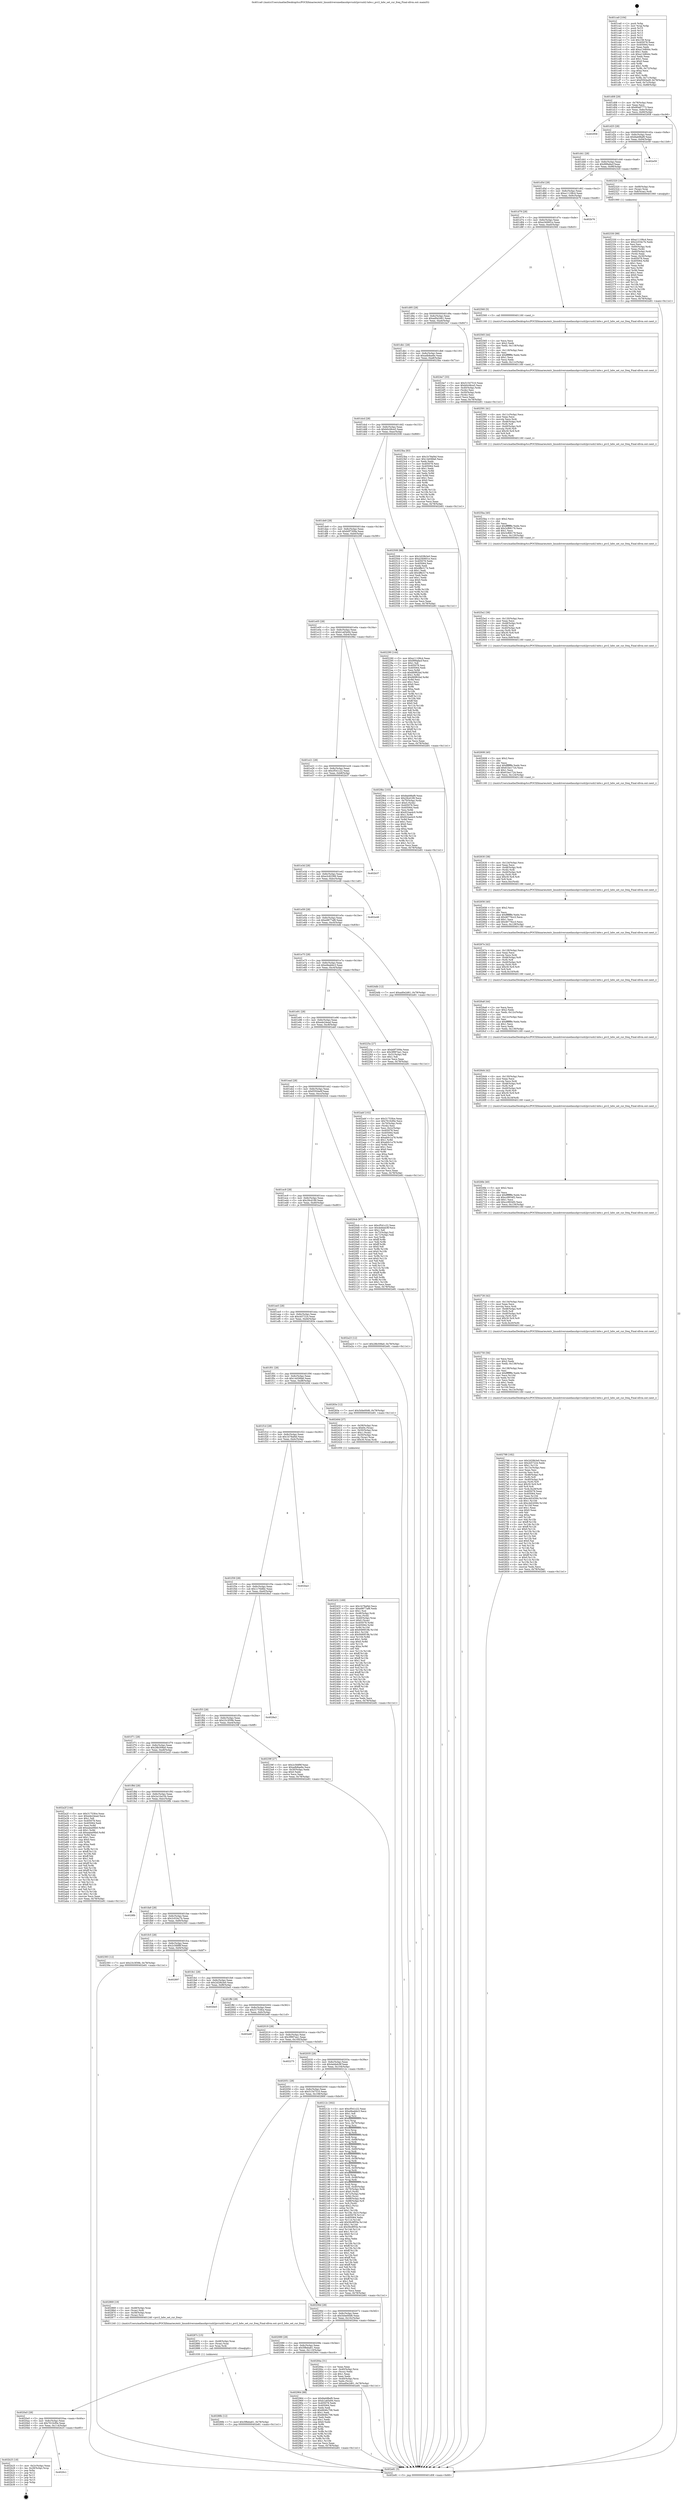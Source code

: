 digraph "0x401ca0" {
  label = "0x401ca0 (/mnt/c/Users/mathe/Desktop/tcc/POCII/binaries/extr_linuxdriversmediausbpvrusb2pvrusb2-hdw.c_pvr2_hdw_set_cur_freq_Final-ollvm.out::main(0))"
  labelloc = "t"
  node[shape=record]

  Entry [label="",width=0.3,height=0.3,shape=circle,fillcolor=black,style=filled]
  "0x401d08" [label="{
     0x401d08 [29]\l
     | [instrs]\l
     &nbsp;&nbsp;0x401d08 \<+3\>: mov -0x78(%rbp),%eax\l
     &nbsp;&nbsp;0x401d0b \<+2\>: mov %eax,%ecx\l
     &nbsp;&nbsp;0x401d0d \<+6\>: sub $0x80a87773,%ecx\l
     &nbsp;&nbsp;0x401d13 \<+6\>: mov %eax,-0x8c(%rbp)\l
     &nbsp;&nbsp;0x401d19 \<+6\>: mov %ecx,-0x90(%rbp)\l
     &nbsp;&nbsp;0x401d1f \<+6\>: je 0000000000402958 \<main+0xcb8\>\l
  }"]
  "0x402958" [label="{
     0x402958\l
  }", style=dashed]
  "0x401d25" [label="{
     0x401d25 [28]\l
     | [instrs]\l
     &nbsp;&nbsp;0x401d25 \<+5\>: jmp 0000000000401d2a \<main+0x8a\>\l
     &nbsp;&nbsp;0x401d2a \<+6\>: mov -0x8c(%rbp),%eax\l
     &nbsp;&nbsp;0x401d30 \<+5\>: sub $0x8ab98af9,%eax\l
     &nbsp;&nbsp;0x401d35 \<+6\>: mov %eax,-0x94(%rbp)\l
     &nbsp;&nbsp;0x401d3b \<+6\>: je 0000000000402e59 \<main+0x11b9\>\l
  }"]
  Exit [label="",width=0.3,height=0.3,shape=circle,fillcolor=black,style=filled,peripheries=2]
  "0x402e59" [label="{
     0x402e59\l
  }", style=dashed]
  "0x401d41" [label="{
     0x401d41 [28]\l
     | [instrs]\l
     &nbsp;&nbsp;0x401d41 \<+5\>: jmp 0000000000401d46 \<main+0xa6\>\l
     &nbsp;&nbsp;0x401d46 \<+6\>: mov -0x8c(%rbp),%eax\l
     &nbsp;&nbsp;0x401d4c \<+5\>: sub $0x999afacf,%eax\l
     &nbsp;&nbsp;0x401d51 \<+6\>: mov %eax,-0x98(%rbp)\l
     &nbsp;&nbsp;0x401d57 \<+6\>: je 0000000000402320 \<main+0x680\>\l
  }"]
  "0x4020c1" [label="{
     0x4020c1\l
  }", style=dashed]
  "0x402320" [label="{
     0x402320 [16]\l
     | [instrs]\l
     &nbsp;&nbsp;0x402320 \<+4\>: mov -0x68(%rbp),%rax\l
     &nbsp;&nbsp;0x402324 \<+3\>: mov (%rax),%rax\l
     &nbsp;&nbsp;0x402327 \<+4\>: mov 0x8(%rax),%rdi\l
     &nbsp;&nbsp;0x40232b \<+5\>: call 0000000000401060 \<atoi@plt\>\l
     | [calls]\l
     &nbsp;&nbsp;0x401060 \{1\} (unknown)\l
  }"]
  "0x401d5d" [label="{
     0x401d5d [28]\l
     | [instrs]\l
     &nbsp;&nbsp;0x401d5d \<+5\>: jmp 0000000000401d62 \<main+0xc2\>\l
     &nbsp;&nbsp;0x401d62 \<+6\>: mov -0x8c(%rbp),%eax\l
     &nbsp;&nbsp;0x401d68 \<+5\>: sub $0xa11108c4,%eax\l
     &nbsp;&nbsp;0x401d6d \<+6\>: mov %eax,-0x9c(%rbp)\l
     &nbsp;&nbsp;0x401d73 \<+6\>: je 0000000000402b76 \<main+0xed6\>\l
  }"]
  "0x402b25" [label="{
     0x402b25 [18]\l
     | [instrs]\l
     &nbsp;&nbsp;0x402b25 \<+3\>: mov -0x2c(%rbp),%eax\l
     &nbsp;&nbsp;0x402b28 \<+4\>: lea -0x28(%rbp),%rsp\l
     &nbsp;&nbsp;0x402b2c \<+1\>: pop %rbx\l
     &nbsp;&nbsp;0x402b2d \<+2\>: pop %r12\l
     &nbsp;&nbsp;0x402b2f \<+2\>: pop %r13\l
     &nbsp;&nbsp;0x402b31 \<+2\>: pop %r14\l
     &nbsp;&nbsp;0x402b33 \<+2\>: pop %r15\l
     &nbsp;&nbsp;0x402b35 \<+1\>: pop %rbp\l
     &nbsp;&nbsp;0x402b36 \<+1\>: ret\l
  }"]
  "0x402b76" [label="{
     0x402b76\l
  }", style=dashed]
  "0x401d79" [label="{
     0x401d79 [28]\l
     | [instrs]\l
     &nbsp;&nbsp;0x401d79 \<+5\>: jmp 0000000000401d7e \<main+0xde\>\l
     &nbsp;&nbsp;0x401d7e \<+6\>: mov -0x8c(%rbp),%eax\l
     &nbsp;&nbsp;0x401d84 \<+5\>: sub $0xa340601e,%eax\l
     &nbsp;&nbsp;0x401d89 \<+6\>: mov %eax,-0xa0(%rbp)\l
     &nbsp;&nbsp;0x401d8f \<+6\>: je 0000000000402560 \<main+0x8c0\>\l
  }"]
  "0x4020a5" [label="{
     0x4020a5 [28]\l
     | [instrs]\l
     &nbsp;&nbsp;0x4020a5 \<+5\>: jmp 00000000004020aa \<main+0x40a\>\l
     &nbsp;&nbsp;0x4020aa \<+6\>: mov -0x8c(%rbp),%eax\l
     &nbsp;&nbsp;0x4020b0 \<+5\>: sub $0x7610cf0e,%eax\l
     &nbsp;&nbsp;0x4020b5 \<+6\>: mov %eax,-0x114(%rbp)\l
     &nbsp;&nbsp;0x4020bb \<+6\>: je 0000000000402b25 \<main+0xe85\>\l
  }"]
  "0x402560" [label="{
     0x402560 [5]\l
     | [instrs]\l
     &nbsp;&nbsp;0x402560 \<+5\>: call 0000000000401160 \<next_i\>\l
     | [calls]\l
     &nbsp;&nbsp;0x401160 \{1\} (/mnt/c/Users/mathe/Desktop/tcc/POCII/binaries/extr_linuxdriversmediausbpvrusb2pvrusb2-hdw.c_pvr2_hdw_set_cur_freq_Final-ollvm.out::next_i)\l
  }"]
  "0x401d95" [label="{
     0x401d95 [28]\l
     | [instrs]\l
     &nbsp;&nbsp;0x401d95 \<+5\>: jmp 0000000000401d9a \<main+0xfa\>\l
     &nbsp;&nbsp;0x401d9a \<+6\>: mov -0x8c(%rbp),%eax\l
     &nbsp;&nbsp;0x401da0 \<+5\>: sub $0xad0e2d61,%eax\l
     &nbsp;&nbsp;0x401da5 \<+6\>: mov %eax,-0xa4(%rbp)\l
     &nbsp;&nbsp;0x401dab \<+6\>: je 00000000004024e7 \<main+0x847\>\l
  }"]
  "0x402964" [label="{
     0x402964 [88]\l
     | [instrs]\l
     &nbsp;&nbsp;0x402964 \<+5\>: mov $0x8ab98af9,%eax\l
     &nbsp;&nbsp;0x402969 \<+5\>: mov $0xb1a65e94,%ecx\l
     &nbsp;&nbsp;0x40296e \<+7\>: mov 0x405078,%edx\l
     &nbsp;&nbsp;0x402975 \<+7\>: mov 0x405064,%esi\l
     &nbsp;&nbsp;0x40297c \<+2\>: mov %edx,%edi\l
     &nbsp;&nbsp;0x40297e \<+6\>: add $0x6646c706,%edi\l
     &nbsp;&nbsp;0x402984 \<+3\>: sub $0x1,%edi\l
     &nbsp;&nbsp;0x402987 \<+6\>: sub $0x6646c706,%edi\l
     &nbsp;&nbsp;0x40298d \<+3\>: imul %edi,%edx\l
     &nbsp;&nbsp;0x402990 \<+3\>: and $0x1,%edx\l
     &nbsp;&nbsp;0x402993 \<+3\>: cmp $0x0,%edx\l
     &nbsp;&nbsp;0x402996 \<+4\>: sete %r8b\l
     &nbsp;&nbsp;0x40299a \<+3\>: cmp $0xa,%esi\l
     &nbsp;&nbsp;0x40299d \<+4\>: setl %r9b\l
     &nbsp;&nbsp;0x4029a1 \<+3\>: mov %r8b,%r10b\l
     &nbsp;&nbsp;0x4029a4 \<+3\>: and %r9b,%r10b\l
     &nbsp;&nbsp;0x4029a7 \<+3\>: xor %r9b,%r8b\l
     &nbsp;&nbsp;0x4029aa \<+3\>: or %r8b,%r10b\l
     &nbsp;&nbsp;0x4029ad \<+4\>: test $0x1,%r10b\l
     &nbsp;&nbsp;0x4029b1 \<+3\>: cmovne %ecx,%eax\l
     &nbsp;&nbsp;0x4029b4 \<+3\>: mov %eax,-0x78(%rbp)\l
     &nbsp;&nbsp;0x4029b7 \<+5\>: jmp 0000000000402e81 \<main+0x11e1\>\l
  }"]
  "0x4024e7" [label="{
     0x4024e7 [33]\l
     | [instrs]\l
     &nbsp;&nbsp;0x4024e7 \<+5\>: mov $0x51547510,%eax\l
     &nbsp;&nbsp;0x4024ec \<+5\>: mov $0xb0c06ce5,%ecx\l
     &nbsp;&nbsp;0x4024f1 \<+4\>: mov -0x40(%rbp),%rdx\l
     &nbsp;&nbsp;0x4024f5 \<+2\>: mov (%rdx),%esi\l
     &nbsp;&nbsp;0x4024f7 \<+4\>: mov -0x50(%rbp),%rdx\l
     &nbsp;&nbsp;0x4024fb \<+2\>: cmp (%rdx),%esi\l
     &nbsp;&nbsp;0x4024fd \<+3\>: cmovl %ecx,%eax\l
     &nbsp;&nbsp;0x402500 \<+3\>: mov %eax,-0x78(%rbp)\l
     &nbsp;&nbsp;0x402503 \<+5\>: jmp 0000000000402e81 \<main+0x11e1\>\l
  }"]
  "0x401db1" [label="{
     0x401db1 [28]\l
     | [instrs]\l
     &nbsp;&nbsp;0x401db1 \<+5\>: jmp 0000000000401db6 \<main+0x116\>\l
     &nbsp;&nbsp;0x401db6 \<+6\>: mov -0x8c(%rbp),%eax\l
     &nbsp;&nbsp;0x401dbc \<+5\>: sub $0xadb8ae6e,%eax\l
     &nbsp;&nbsp;0x401dc1 \<+6\>: mov %eax,-0xa8(%rbp)\l
     &nbsp;&nbsp;0x401dc7 \<+6\>: je 00000000004023ba \<main+0x71a\>\l
  }"]
  "0x40288b" [label="{
     0x40288b [12]\l
     | [instrs]\l
     &nbsp;&nbsp;0x40288b \<+7\>: movl $0x5f8eba61,-0x78(%rbp)\l
     &nbsp;&nbsp;0x402892 \<+5\>: jmp 0000000000402e81 \<main+0x11e1\>\l
  }"]
  "0x4023ba" [label="{
     0x4023ba [83]\l
     | [instrs]\l
     &nbsp;&nbsp;0x4023ba \<+5\>: mov $0x1b78af4d,%eax\l
     &nbsp;&nbsp;0x4023bf \<+5\>: mov $0x14d36fa6,%ecx\l
     &nbsp;&nbsp;0x4023c4 \<+2\>: xor %edx,%edx\l
     &nbsp;&nbsp;0x4023c6 \<+7\>: mov 0x405078,%esi\l
     &nbsp;&nbsp;0x4023cd \<+7\>: mov 0x405064,%edi\l
     &nbsp;&nbsp;0x4023d4 \<+3\>: sub $0x1,%edx\l
     &nbsp;&nbsp;0x4023d7 \<+3\>: mov %esi,%r8d\l
     &nbsp;&nbsp;0x4023da \<+3\>: add %edx,%r8d\l
     &nbsp;&nbsp;0x4023dd \<+4\>: imul %r8d,%esi\l
     &nbsp;&nbsp;0x4023e1 \<+3\>: and $0x1,%esi\l
     &nbsp;&nbsp;0x4023e4 \<+3\>: cmp $0x0,%esi\l
     &nbsp;&nbsp;0x4023e7 \<+4\>: sete %r9b\l
     &nbsp;&nbsp;0x4023eb \<+3\>: cmp $0xa,%edi\l
     &nbsp;&nbsp;0x4023ee \<+4\>: setl %r10b\l
     &nbsp;&nbsp;0x4023f2 \<+3\>: mov %r9b,%r11b\l
     &nbsp;&nbsp;0x4023f5 \<+3\>: and %r10b,%r11b\l
     &nbsp;&nbsp;0x4023f8 \<+3\>: xor %r10b,%r9b\l
     &nbsp;&nbsp;0x4023fb \<+3\>: or %r9b,%r11b\l
     &nbsp;&nbsp;0x4023fe \<+4\>: test $0x1,%r11b\l
     &nbsp;&nbsp;0x402402 \<+3\>: cmovne %ecx,%eax\l
     &nbsp;&nbsp;0x402405 \<+3\>: mov %eax,-0x78(%rbp)\l
     &nbsp;&nbsp;0x402408 \<+5\>: jmp 0000000000402e81 \<main+0x11e1\>\l
  }"]
  "0x401dcd" [label="{
     0x401dcd [28]\l
     | [instrs]\l
     &nbsp;&nbsp;0x401dcd \<+5\>: jmp 0000000000401dd2 \<main+0x132\>\l
     &nbsp;&nbsp;0x401dd2 \<+6\>: mov -0x8c(%rbp),%eax\l
     &nbsp;&nbsp;0x401dd8 \<+5\>: sub $0xb0c06ce5,%eax\l
     &nbsp;&nbsp;0x401ddd \<+6\>: mov %eax,-0xac(%rbp)\l
     &nbsp;&nbsp;0x401de3 \<+6\>: je 0000000000402508 \<main+0x868\>\l
  }"]
  "0x40287c" [label="{
     0x40287c [15]\l
     | [instrs]\l
     &nbsp;&nbsp;0x40287c \<+4\>: mov -0x48(%rbp),%rax\l
     &nbsp;&nbsp;0x402880 \<+3\>: mov (%rax),%rax\l
     &nbsp;&nbsp;0x402883 \<+3\>: mov %rax,%rdi\l
     &nbsp;&nbsp;0x402886 \<+5\>: call 0000000000401030 \<free@plt\>\l
     | [calls]\l
     &nbsp;&nbsp;0x401030 \{1\} (unknown)\l
  }"]
  "0x402508" [label="{
     0x402508 [88]\l
     | [instrs]\l
     &nbsp;&nbsp;0x402508 \<+5\>: mov $0x2d29b3e0,%eax\l
     &nbsp;&nbsp;0x40250d \<+5\>: mov $0xa340601e,%ecx\l
     &nbsp;&nbsp;0x402512 \<+7\>: mov 0x405078,%edx\l
     &nbsp;&nbsp;0x402519 \<+7\>: mov 0x405064,%esi\l
     &nbsp;&nbsp;0x402520 \<+2\>: mov %edx,%edi\l
     &nbsp;&nbsp;0x402522 \<+6\>: sub $0x4ffe3174,%edi\l
     &nbsp;&nbsp;0x402528 \<+3\>: sub $0x1,%edi\l
     &nbsp;&nbsp;0x40252b \<+6\>: add $0x4ffe3174,%edi\l
     &nbsp;&nbsp;0x402531 \<+3\>: imul %edi,%edx\l
     &nbsp;&nbsp;0x402534 \<+3\>: and $0x1,%edx\l
     &nbsp;&nbsp;0x402537 \<+3\>: cmp $0x0,%edx\l
     &nbsp;&nbsp;0x40253a \<+4\>: sete %r8b\l
     &nbsp;&nbsp;0x40253e \<+3\>: cmp $0xa,%esi\l
     &nbsp;&nbsp;0x402541 \<+4\>: setl %r9b\l
     &nbsp;&nbsp;0x402545 \<+3\>: mov %r8b,%r10b\l
     &nbsp;&nbsp;0x402548 \<+3\>: and %r9b,%r10b\l
     &nbsp;&nbsp;0x40254b \<+3\>: xor %r9b,%r8b\l
     &nbsp;&nbsp;0x40254e \<+3\>: or %r8b,%r10b\l
     &nbsp;&nbsp;0x402551 \<+4\>: test $0x1,%r10b\l
     &nbsp;&nbsp;0x402555 \<+3\>: cmovne %ecx,%eax\l
     &nbsp;&nbsp;0x402558 \<+3\>: mov %eax,-0x78(%rbp)\l
     &nbsp;&nbsp;0x40255b \<+5\>: jmp 0000000000402e81 \<main+0x11e1\>\l
  }"]
  "0x401de9" [label="{
     0x401de9 [28]\l
     | [instrs]\l
     &nbsp;&nbsp;0x401de9 \<+5\>: jmp 0000000000401dee \<main+0x14e\>\l
     &nbsp;&nbsp;0x401dee \<+6\>: mov -0x8c(%rbp),%eax\l
     &nbsp;&nbsp;0x401df4 \<+5\>: sub $0xb0f7309a,%eax\l
     &nbsp;&nbsp;0x401df9 \<+6\>: mov %eax,-0xb0(%rbp)\l
     &nbsp;&nbsp;0x401dff \<+6\>: je 0000000000402290 \<main+0x5f0\>\l
  }"]
  "0x402089" [label="{
     0x402089 [28]\l
     | [instrs]\l
     &nbsp;&nbsp;0x402089 \<+5\>: jmp 000000000040208e \<main+0x3ee\>\l
     &nbsp;&nbsp;0x40208e \<+6\>: mov -0x8c(%rbp),%eax\l
     &nbsp;&nbsp;0x402094 \<+5\>: sub $0x5f8eba61,%eax\l
     &nbsp;&nbsp;0x402099 \<+6\>: mov %eax,-0x110(%rbp)\l
     &nbsp;&nbsp;0x40209f \<+6\>: je 0000000000402964 \<main+0xcc4\>\l
  }"]
  "0x402290" [label="{
     0x402290 [144]\l
     | [instrs]\l
     &nbsp;&nbsp;0x402290 \<+5\>: mov $0xa11108c4,%eax\l
     &nbsp;&nbsp;0x402295 \<+5\>: mov $0x999afacf,%ecx\l
     &nbsp;&nbsp;0x40229a \<+2\>: mov $0x1,%dl\l
     &nbsp;&nbsp;0x40229c \<+7\>: mov 0x405078,%esi\l
     &nbsp;&nbsp;0x4022a3 \<+7\>: mov 0x405064,%edi\l
     &nbsp;&nbsp;0x4022aa \<+3\>: mov %esi,%r8d\l
     &nbsp;&nbsp;0x4022ad \<+7\>: sub $0xfd0f62bd,%r8d\l
     &nbsp;&nbsp;0x4022b4 \<+4\>: sub $0x1,%r8d\l
     &nbsp;&nbsp;0x4022b8 \<+7\>: add $0xfd0f62bd,%r8d\l
     &nbsp;&nbsp;0x4022bf \<+4\>: imul %r8d,%esi\l
     &nbsp;&nbsp;0x4022c3 \<+3\>: and $0x1,%esi\l
     &nbsp;&nbsp;0x4022c6 \<+3\>: cmp $0x0,%esi\l
     &nbsp;&nbsp;0x4022c9 \<+4\>: sete %r9b\l
     &nbsp;&nbsp;0x4022cd \<+3\>: cmp $0xa,%edi\l
     &nbsp;&nbsp;0x4022d0 \<+4\>: setl %r10b\l
     &nbsp;&nbsp;0x4022d4 \<+3\>: mov %r9b,%r11b\l
     &nbsp;&nbsp;0x4022d7 \<+4\>: xor $0xff,%r11b\l
     &nbsp;&nbsp;0x4022db \<+3\>: mov %r10b,%bl\l
     &nbsp;&nbsp;0x4022de \<+3\>: xor $0xff,%bl\l
     &nbsp;&nbsp;0x4022e1 \<+3\>: xor $0x0,%dl\l
     &nbsp;&nbsp;0x4022e4 \<+3\>: mov %r11b,%r14b\l
     &nbsp;&nbsp;0x4022e7 \<+4\>: and $0x0,%r14b\l
     &nbsp;&nbsp;0x4022eb \<+3\>: and %dl,%r9b\l
     &nbsp;&nbsp;0x4022ee \<+3\>: mov %bl,%r15b\l
     &nbsp;&nbsp;0x4022f1 \<+4\>: and $0x0,%r15b\l
     &nbsp;&nbsp;0x4022f5 \<+3\>: and %dl,%r10b\l
     &nbsp;&nbsp;0x4022f8 \<+3\>: or %r9b,%r14b\l
     &nbsp;&nbsp;0x4022fb \<+3\>: or %r10b,%r15b\l
     &nbsp;&nbsp;0x4022fe \<+3\>: xor %r15b,%r14b\l
     &nbsp;&nbsp;0x402301 \<+3\>: or %bl,%r11b\l
     &nbsp;&nbsp;0x402304 \<+4\>: xor $0xff,%r11b\l
     &nbsp;&nbsp;0x402308 \<+3\>: or $0x0,%dl\l
     &nbsp;&nbsp;0x40230b \<+3\>: and %dl,%r11b\l
     &nbsp;&nbsp;0x40230e \<+3\>: or %r11b,%r14b\l
     &nbsp;&nbsp;0x402311 \<+4\>: test $0x1,%r14b\l
     &nbsp;&nbsp;0x402315 \<+3\>: cmovne %ecx,%eax\l
     &nbsp;&nbsp;0x402318 \<+3\>: mov %eax,-0x78(%rbp)\l
     &nbsp;&nbsp;0x40231b \<+5\>: jmp 0000000000402e81 \<main+0x11e1\>\l
  }"]
  "0x401e05" [label="{
     0x401e05 [28]\l
     | [instrs]\l
     &nbsp;&nbsp;0x401e05 \<+5\>: jmp 0000000000401e0a \<main+0x16a\>\l
     &nbsp;&nbsp;0x401e0a \<+6\>: mov -0x8c(%rbp),%eax\l
     &nbsp;&nbsp;0x401e10 \<+5\>: sub $0xb1a65e94,%eax\l
     &nbsp;&nbsp;0x401e15 \<+6\>: mov %eax,-0xb4(%rbp)\l
     &nbsp;&nbsp;0x401e1b \<+6\>: je 00000000004029bc \<main+0xd1c\>\l
  }"]
  "0x40284a" [label="{
     0x40284a [31]\l
     | [instrs]\l
     &nbsp;&nbsp;0x40284a \<+2\>: xor %eax,%eax\l
     &nbsp;&nbsp;0x40284c \<+4\>: mov -0x40(%rbp),%rcx\l
     &nbsp;&nbsp;0x402850 \<+2\>: mov (%rcx),%edx\l
     &nbsp;&nbsp;0x402852 \<+3\>: sub $0x1,%eax\l
     &nbsp;&nbsp;0x402855 \<+2\>: sub %eax,%edx\l
     &nbsp;&nbsp;0x402857 \<+4\>: mov -0x40(%rbp),%rcx\l
     &nbsp;&nbsp;0x40285b \<+2\>: mov %edx,(%rcx)\l
     &nbsp;&nbsp;0x40285d \<+7\>: movl $0xad0e2d61,-0x78(%rbp)\l
     &nbsp;&nbsp;0x402864 \<+5\>: jmp 0000000000402e81 \<main+0x11e1\>\l
  }"]
  "0x4029bc" [label="{
     0x4029bc [103]\l
     | [instrs]\l
     &nbsp;&nbsp;0x4029bc \<+5\>: mov $0x8ab98af9,%eax\l
     &nbsp;&nbsp;0x4029c1 \<+5\>: mov $0x29cd199,%ecx\l
     &nbsp;&nbsp;0x4029c6 \<+4\>: mov -0x70(%rbp),%rdx\l
     &nbsp;&nbsp;0x4029ca \<+6\>: movl $0x0,(%rdx)\l
     &nbsp;&nbsp;0x4029d0 \<+7\>: mov 0x405078,%esi\l
     &nbsp;&nbsp;0x4029d7 \<+7\>: mov 0x405064,%edi\l
     &nbsp;&nbsp;0x4029de \<+3\>: mov %esi,%r8d\l
     &nbsp;&nbsp;0x4029e1 \<+7\>: add $0x922ae4c0,%r8d\l
     &nbsp;&nbsp;0x4029e8 \<+4\>: sub $0x1,%r8d\l
     &nbsp;&nbsp;0x4029ec \<+7\>: sub $0x922ae4c0,%r8d\l
     &nbsp;&nbsp;0x4029f3 \<+4\>: imul %r8d,%esi\l
     &nbsp;&nbsp;0x4029f7 \<+3\>: and $0x1,%esi\l
     &nbsp;&nbsp;0x4029fa \<+3\>: cmp $0x0,%esi\l
     &nbsp;&nbsp;0x4029fd \<+4\>: sete %r9b\l
     &nbsp;&nbsp;0x402a01 \<+3\>: cmp $0xa,%edi\l
     &nbsp;&nbsp;0x402a04 \<+4\>: setl %r10b\l
     &nbsp;&nbsp;0x402a08 \<+3\>: mov %r9b,%r11b\l
     &nbsp;&nbsp;0x402a0b \<+3\>: and %r10b,%r11b\l
     &nbsp;&nbsp;0x402a0e \<+3\>: xor %r10b,%r9b\l
     &nbsp;&nbsp;0x402a11 \<+3\>: or %r9b,%r11b\l
     &nbsp;&nbsp;0x402a14 \<+4\>: test $0x1,%r11b\l
     &nbsp;&nbsp;0x402a18 \<+3\>: cmovne %ecx,%eax\l
     &nbsp;&nbsp;0x402a1b \<+3\>: mov %eax,-0x78(%rbp)\l
     &nbsp;&nbsp;0x402a1e \<+5\>: jmp 0000000000402e81 \<main+0x11e1\>\l
  }"]
  "0x401e21" [label="{
     0x401e21 [28]\l
     | [instrs]\l
     &nbsp;&nbsp;0x401e21 \<+5\>: jmp 0000000000401e26 \<main+0x186\>\l
     &nbsp;&nbsp;0x401e26 \<+6\>: mov -0x8c(%rbp),%eax\l
     &nbsp;&nbsp;0x401e2c \<+5\>: sub $0xcf541c22,%eax\l
     &nbsp;&nbsp;0x401e31 \<+6\>: mov %eax,-0xb8(%rbp)\l
     &nbsp;&nbsp;0x401e37 \<+6\>: je 0000000000402b37 \<main+0xe97\>\l
  }"]
  "0x40206d" [label="{
     0x40206d [28]\l
     | [instrs]\l
     &nbsp;&nbsp;0x40206d \<+5\>: jmp 0000000000402072 \<main+0x3d2\>\l
     &nbsp;&nbsp;0x402072 \<+6\>: mov -0x8c(%rbp),%eax\l
     &nbsp;&nbsp;0x402078 \<+5\>: sub $0x5d4e00d6,%eax\l
     &nbsp;&nbsp;0x40207d \<+6\>: mov %eax,-0x10c(%rbp)\l
     &nbsp;&nbsp;0x402083 \<+6\>: je 000000000040284a \<main+0xbaa\>\l
  }"]
  "0x402b37" [label="{
     0x402b37\l
  }", style=dashed]
  "0x401e3d" [label="{
     0x401e3d [28]\l
     | [instrs]\l
     &nbsp;&nbsp;0x401e3d \<+5\>: jmp 0000000000401e42 \<main+0x1a2\>\l
     &nbsp;&nbsp;0x401e42 \<+6\>: mov -0x8c(%rbp),%eax\l
     &nbsp;&nbsp;0x401e48 \<+5\>: sub $0xe3c82589,%eax\l
     &nbsp;&nbsp;0x401e4d \<+6\>: mov %eax,-0xbc(%rbp)\l
     &nbsp;&nbsp;0x401e53 \<+6\>: je 0000000000402e48 \<main+0x11a8\>\l
  }"]
  "0x402869" [label="{
     0x402869 [19]\l
     | [instrs]\l
     &nbsp;&nbsp;0x402869 \<+4\>: mov -0x48(%rbp),%rax\l
     &nbsp;&nbsp;0x40286d \<+3\>: mov (%rax),%rdi\l
     &nbsp;&nbsp;0x402870 \<+4\>: mov -0x58(%rbp),%rax\l
     &nbsp;&nbsp;0x402874 \<+3\>: mov (%rax),%rsi\l
     &nbsp;&nbsp;0x402877 \<+5\>: call 0000000000401240 \<pvr2_hdw_set_cur_freq\>\l
     | [calls]\l
     &nbsp;&nbsp;0x401240 \{1\} (/mnt/c/Users/mathe/Desktop/tcc/POCII/binaries/extr_linuxdriversmediausbpvrusb2pvrusb2-hdw.c_pvr2_hdw_set_cur_freq_Final-ollvm.out::pvr2_hdw_set_cur_freq)\l
  }"]
  "0x402e48" [label="{
     0x402e48\l
  }", style=dashed]
  "0x401e59" [label="{
     0x401e59 [28]\l
     | [instrs]\l
     &nbsp;&nbsp;0x401e59 \<+5\>: jmp 0000000000401e5e \<main+0x1be\>\l
     &nbsp;&nbsp;0x401e5e \<+6\>: mov -0x8c(%rbp),%eax\l
     &nbsp;&nbsp;0x401e64 \<+5\>: sub $0xe9877af8,%eax\l
     &nbsp;&nbsp;0x401e69 \<+6\>: mov %eax,-0xc0(%rbp)\l
     &nbsp;&nbsp;0x401e6f \<+6\>: je 00000000004024db \<main+0x83b\>\l
  }"]
  "0x402788" [label="{
     0x402788 [182]\l
     | [instrs]\l
     &nbsp;&nbsp;0x402788 \<+5\>: mov $0x2d29b3e0,%ecx\l
     &nbsp;&nbsp;0x40278d \<+5\>: mov $0xcb57224,%edx\l
     &nbsp;&nbsp;0x402792 \<+3\>: mov $0x1,%r11b\l
     &nbsp;&nbsp;0x402795 \<+6\>: mov -0x13c(%rbp),%esi\l
     &nbsp;&nbsp;0x40279b \<+3\>: imul %eax,%esi\l
     &nbsp;&nbsp;0x40279e \<+3\>: movslq %esi,%rdi\l
     &nbsp;&nbsp;0x4027a1 \<+4\>: mov -0x48(%rbp),%r8\l
     &nbsp;&nbsp;0x4027a5 \<+3\>: mov (%r8),%r8\l
     &nbsp;&nbsp;0x4027a8 \<+4\>: mov -0x40(%rbp),%r9\l
     &nbsp;&nbsp;0x4027ac \<+3\>: movslq (%r9),%r9\l
     &nbsp;&nbsp;0x4027af \<+4\>: imul $0x30,%r9,%r9\l
     &nbsp;&nbsp;0x4027b3 \<+3\>: add %r9,%r8\l
     &nbsp;&nbsp;0x4027b6 \<+4\>: mov %rdi,0x28(%r8)\l
     &nbsp;&nbsp;0x4027ba \<+7\>: mov 0x405078,%eax\l
     &nbsp;&nbsp;0x4027c1 \<+7\>: mov 0x405064,%esi\l
     &nbsp;&nbsp;0x4027c8 \<+3\>: mov %eax,%r10d\l
     &nbsp;&nbsp;0x4027cb \<+7\>: add $0xc4d24584,%r10d\l
     &nbsp;&nbsp;0x4027d2 \<+4\>: sub $0x1,%r10d\l
     &nbsp;&nbsp;0x4027d6 \<+7\>: sub $0xc4d24584,%r10d\l
     &nbsp;&nbsp;0x4027dd \<+4\>: imul %r10d,%eax\l
     &nbsp;&nbsp;0x4027e1 \<+3\>: and $0x1,%eax\l
     &nbsp;&nbsp;0x4027e4 \<+3\>: cmp $0x0,%eax\l
     &nbsp;&nbsp;0x4027e7 \<+3\>: sete %bl\l
     &nbsp;&nbsp;0x4027ea \<+3\>: cmp $0xa,%esi\l
     &nbsp;&nbsp;0x4027ed \<+4\>: setl %r14b\l
     &nbsp;&nbsp;0x4027f1 \<+3\>: mov %bl,%r15b\l
     &nbsp;&nbsp;0x4027f4 \<+4\>: xor $0xff,%r15b\l
     &nbsp;&nbsp;0x4027f8 \<+3\>: mov %r14b,%r12b\l
     &nbsp;&nbsp;0x4027fb \<+4\>: xor $0xff,%r12b\l
     &nbsp;&nbsp;0x4027ff \<+4\>: xor $0x0,%r11b\l
     &nbsp;&nbsp;0x402803 \<+3\>: mov %r15b,%r13b\l
     &nbsp;&nbsp;0x402806 \<+4\>: and $0x0,%r13b\l
     &nbsp;&nbsp;0x40280a \<+3\>: and %r11b,%bl\l
     &nbsp;&nbsp;0x40280d \<+3\>: mov %r12b,%al\l
     &nbsp;&nbsp;0x402810 \<+2\>: and $0x0,%al\l
     &nbsp;&nbsp;0x402812 \<+3\>: and %r11b,%r14b\l
     &nbsp;&nbsp;0x402815 \<+3\>: or %bl,%r13b\l
     &nbsp;&nbsp;0x402818 \<+3\>: or %r14b,%al\l
     &nbsp;&nbsp;0x40281b \<+3\>: xor %al,%r13b\l
     &nbsp;&nbsp;0x40281e \<+3\>: or %r12b,%r15b\l
     &nbsp;&nbsp;0x402821 \<+4\>: xor $0xff,%r15b\l
     &nbsp;&nbsp;0x402825 \<+4\>: or $0x0,%r11b\l
     &nbsp;&nbsp;0x402829 \<+3\>: and %r11b,%r15b\l
     &nbsp;&nbsp;0x40282c \<+3\>: or %r15b,%r13b\l
     &nbsp;&nbsp;0x40282f \<+4\>: test $0x1,%r13b\l
     &nbsp;&nbsp;0x402833 \<+3\>: cmovne %edx,%ecx\l
     &nbsp;&nbsp;0x402836 \<+3\>: mov %ecx,-0x78(%rbp)\l
     &nbsp;&nbsp;0x402839 \<+5\>: jmp 0000000000402e81 \<main+0x11e1\>\l
  }"]
  "0x4024db" [label="{
     0x4024db [12]\l
     | [instrs]\l
     &nbsp;&nbsp;0x4024db \<+7\>: movl $0xad0e2d61,-0x78(%rbp)\l
     &nbsp;&nbsp;0x4024e2 \<+5\>: jmp 0000000000402e81 \<main+0x11e1\>\l
  }"]
  "0x401e75" [label="{
     0x401e75 [28]\l
     | [instrs]\l
     &nbsp;&nbsp;0x401e75 \<+5\>: jmp 0000000000401e7a \<main+0x1da\>\l
     &nbsp;&nbsp;0x401e7a \<+6\>: mov -0x8c(%rbp),%eax\l
     &nbsp;&nbsp;0x401e80 \<+5\>: sub $0xe9eabbc3,%eax\l
     &nbsp;&nbsp;0x401e85 \<+6\>: mov %eax,-0xc4(%rbp)\l
     &nbsp;&nbsp;0x401e8b \<+6\>: je 000000000040225a \<main+0x5ba\>\l
  }"]
  "0x402750" [label="{
     0x402750 [56]\l
     | [instrs]\l
     &nbsp;&nbsp;0x402750 \<+2\>: xor %ecx,%ecx\l
     &nbsp;&nbsp;0x402752 \<+5\>: mov $0x2,%edx\l
     &nbsp;&nbsp;0x402757 \<+6\>: mov %edx,-0x138(%rbp)\l
     &nbsp;&nbsp;0x40275d \<+1\>: cltd\l
     &nbsp;&nbsp;0x40275e \<+6\>: mov -0x138(%rbp),%esi\l
     &nbsp;&nbsp;0x402764 \<+2\>: idiv %esi\l
     &nbsp;&nbsp;0x402766 \<+6\>: imul $0xfffffffe,%edx,%edx\l
     &nbsp;&nbsp;0x40276c \<+3\>: mov %ecx,%r10d\l
     &nbsp;&nbsp;0x40276f \<+3\>: sub %edx,%r10d\l
     &nbsp;&nbsp;0x402772 \<+2\>: mov %ecx,%edx\l
     &nbsp;&nbsp;0x402774 \<+3\>: sub $0x1,%edx\l
     &nbsp;&nbsp;0x402777 \<+3\>: add %edx,%r10d\l
     &nbsp;&nbsp;0x40277a \<+3\>: sub %r10d,%ecx\l
     &nbsp;&nbsp;0x40277d \<+6\>: mov %ecx,-0x13c(%rbp)\l
     &nbsp;&nbsp;0x402783 \<+5\>: call 0000000000401160 \<next_i\>\l
     | [calls]\l
     &nbsp;&nbsp;0x401160 \{1\} (/mnt/c/Users/mathe/Desktop/tcc/POCII/binaries/extr_linuxdriversmediausbpvrusb2pvrusb2-hdw.c_pvr2_hdw_set_cur_freq_Final-ollvm.out::next_i)\l
  }"]
  "0x40225a" [label="{
     0x40225a [27]\l
     | [instrs]\l
     &nbsp;&nbsp;0x40225a \<+5\>: mov $0xb0f7309a,%eax\l
     &nbsp;&nbsp;0x40225f \<+5\>: mov $0x3f997ea1,%ecx\l
     &nbsp;&nbsp;0x402264 \<+3\>: mov -0x31(%rbp),%dl\l
     &nbsp;&nbsp;0x402267 \<+3\>: test $0x1,%dl\l
     &nbsp;&nbsp;0x40226a \<+3\>: cmovne %ecx,%eax\l
     &nbsp;&nbsp;0x40226d \<+3\>: mov %eax,-0x78(%rbp)\l
     &nbsp;&nbsp;0x402270 \<+5\>: jmp 0000000000402e81 \<main+0x11e1\>\l
  }"]
  "0x401e91" [label="{
     0x401e91 [28]\l
     | [instrs]\l
     &nbsp;&nbsp;0x401e91 \<+5\>: jmp 0000000000401e96 \<main+0x1f6\>\l
     &nbsp;&nbsp;0x401e96 \<+6\>: mov -0x8c(%rbp),%eax\l
     &nbsp;&nbsp;0x401e9c \<+5\>: sub $0xede24ead,%eax\l
     &nbsp;&nbsp;0x401ea1 \<+6\>: mov %eax,-0xc8(%rbp)\l
     &nbsp;&nbsp;0x401ea7 \<+6\>: je 0000000000402abf \<main+0xe1f\>\l
  }"]
  "0x402726" [label="{
     0x402726 [42]\l
     | [instrs]\l
     &nbsp;&nbsp;0x402726 \<+6\>: mov -0x134(%rbp),%ecx\l
     &nbsp;&nbsp;0x40272c \<+3\>: imul %eax,%ecx\l
     &nbsp;&nbsp;0x40272f \<+3\>: movslq %ecx,%rdi\l
     &nbsp;&nbsp;0x402732 \<+4\>: mov -0x48(%rbp),%r8\l
     &nbsp;&nbsp;0x402736 \<+3\>: mov (%r8),%r8\l
     &nbsp;&nbsp;0x402739 \<+4\>: mov -0x40(%rbp),%r9\l
     &nbsp;&nbsp;0x40273d \<+3\>: movslq (%r9),%r9\l
     &nbsp;&nbsp;0x402740 \<+4\>: imul $0x30,%r9,%r9\l
     &nbsp;&nbsp;0x402744 \<+3\>: add %r9,%r8\l
     &nbsp;&nbsp;0x402747 \<+4\>: mov %rdi,0x20(%r8)\l
     &nbsp;&nbsp;0x40274b \<+5\>: call 0000000000401160 \<next_i\>\l
     | [calls]\l
     &nbsp;&nbsp;0x401160 \{1\} (/mnt/c/Users/mathe/Desktop/tcc/POCII/binaries/extr_linuxdriversmediausbpvrusb2pvrusb2-hdw.c_pvr2_hdw_set_cur_freq_Final-ollvm.out::next_i)\l
  }"]
  "0x402abf" [label="{
     0x402abf [102]\l
     | [instrs]\l
     &nbsp;&nbsp;0x402abf \<+5\>: mov $0x31753fce,%eax\l
     &nbsp;&nbsp;0x402ac4 \<+5\>: mov $0x7610cf0e,%ecx\l
     &nbsp;&nbsp;0x402ac9 \<+4\>: mov -0x70(%rbp),%rdx\l
     &nbsp;&nbsp;0x402acd \<+2\>: mov (%rdx),%esi\l
     &nbsp;&nbsp;0x402acf \<+3\>: mov %esi,-0x2c(%rbp)\l
     &nbsp;&nbsp;0x402ad2 \<+7\>: mov 0x405078,%esi\l
     &nbsp;&nbsp;0x402ad9 \<+7\>: mov 0x405064,%edi\l
     &nbsp;&nbsp;0x402ae0 \<+3\>: mov %esi,%r8d\l
     &nbsp;&nbsp;0x402ae3 \<+7\>: sub $0xab0c1a78,%r8d\l
     &nbsp;&nbsp;0x402aea \<+4\>: sub $0x1,%r8d\l
     &nbsp;&nbsp;0x402aee \<+7\>: add $0xab0c1a78,%r8d\l
     &nbsp;&nbsp;0x402af5 \<+4\>: imul %r8d,%esi\l
     &nbsp;&nbsp;0x402af9 \<+3\>: and $0x1,%esi\l
     &nbsp;&nbsp;0x402afc \<+3\>: cmp $0x0,%esi\l
     &nbsp;&nbsp;0x402aff \<+4\>: sete %r9b\l
     &nbsp;&nbsp;0x402b03 \<+3\>: cmp $0xa,%edi\l
     &nbsp;&nbsp;0x402b06 \<+4\>: setl %r10b\l
     &nbsp;&nbsp;0x402b0a \<+3\>: mov %r9b,%r11b\l
     &nbsp;&nbsp;0x402b0d \<+3\>: and %r10b,%r11b\l
     &nbsp;&nbsp;0x402b10 \<+3\>: xor %r10b,%r9b\l
     &nbsp;&nbsp;0x402b13 \<+3\>: or %r9b,%r11b\l
     &nbsp;&nbsp;0x402b16 \<+4\>: test $0x1,%r11b\l
     &nbsp;&nbsp;0x402b1a \<+3\>: cmovne %ecx,%eax\l
     &nbsp;&nbsp;0x402b1d \<+3\>: mov %eax,-0x78(%rbp)\l
     &nbsp;&nbsp;0x402b20 \<+5\>: jmp 0000000000402e81 \<main+0x11e1\>\l
  }"]
  "0x401ead" [label="{
     0x401ead [28]\l
     | [instrs]\l
     &nbsp;&nbsp;0x401ead \<+5\>: jmp 0000000000401eb2 \<main+0x212\>\l
     &nbsp;&nbsp;0x401eb2 \<+6\>: mov -0x8c(%rbp),%eax\l
     &nbsp;&nbsp;0x401eb8 \<+5\>: sub $0xf3504a0f,%eax\l
     &nbsp;&nbsp;0x401ebd \<+6\>: mov %eax,-0xcc(%rbp)\l
     &nbsp;&nbsp;0x401ec3 \<+6\>: je 00000000004020cb \<main+0x42b\>\l
  }"]
  "0x4026fe" [label="{
     0x4026fe [40]\l
     | [instrs]\l
     &nbsp;&nbsp;0x4026fe \<+5\>: mov $0x2,%ecx\l
     &nbsp;&nbsp;0x402703 \<+1\>: cltd\l
     &nbsp;&nbsp;0x402704 \<+2\>: idiv %ecx\l
     &nbsp;&nbsp;0x402706 \<+6\>: imul $0xfffffffe,%edx,%ecx\l
     &nbsp;&nbsp;0x40270c \<+6\>: sub $0xcc9934f2,%ecx\l
     &nbsp;&nbsp;0x402712 \<+3\>: add $0x1,%ecx\l
     &nbsp;&nbsp;0x402715 \<+6\>: add $0xcc9934f2,%ecx\l
     &nbsp;&nbsp;0x40271b \<+6\>: mov %ecx,-0x134(%rbp)\l
     &nbsp;&nbsp;0x402721 \<+5\>: call 0000000000401160 \<next_i\>\l
     | [calls]\l
     &nbsp;&nbsp;0x401160 \{1\} (/mnt/c/Users/mathe/Desktop/tcc/POCII/binaries/extr_linuxdriversmediausbpvrusb2pvrusb2-hdw.c_pvr2_hdw_set_cur_freq_Final-ollvm.out::next_i)\l
  }"]
  "0x4020cb" [label="{
     0x4020cb [97]\l
     | [instrs]\l
     &nbsp;&nbsp;0x4020cb \<+5\>: mov $0xcf541c22,%eax\l
     &nbsp;&nbsp;0x4020d0 \<+5\>: mov $0x4ebbdc9f,%ecx\l
     &nbsp;&nbsp;0x4020d5 \<+2\>: mov $0x1,%dl\l
     &nbsp;&nbsp;0x4020d7 \<+4\>: mov -0x72(%rbp),%sil\l
     &nbsp;&nbsp;0x4020db \<+4\>: mov -0x71(%rbp),%dil\l
     &nbsp;&nbsp;0x4020df \<+3\>: mov %sil,%r8b\l
     &nbsp;&nbsp;0x4020e2 \<+4\>: xor $0xff,%r8b\l
     &nbsp;&nbsp;0x4020e6 \<+3\>: mov %dil,%r9b\l
     &nbsp;&nbsp;0x4020e9 \<+4\>: xor $0xff,%r9b\l
     &nbsp;&nbsp;0x4020ed \<+3\>: xor $0x0,%dl\l
     &nbsp;&nbsp;0x4020f0 \<+3\>: mov %r8b,%r10b\l
     &nbsp;&nbsp;0x4020f3 \<+4\>: and $0x0,%r10b\l
     &nbsp;&nbsp;0x4020f7 \<+3\>: and %dl,%sil\l
     &nbsp;&nbsp;0x4020fa \<+3\>: mov %r9b,%r11b\l
     &nbsp;&nbsp;0x4020fd \<+4\>: and $0x0,%r11b\l
     &nbsp;&nbsp;0x402101 \<+3\>: and %dl,%dil\l
     &nbsp;&nbsp;0x402104 \<+3\>: or %sil,%r10b\l
     &nbsp;&nbsp;0x402107 \<+3\>: or %dil,%r11b\l
     &nbsp;&nbsp;0x40210a \<+3\>: xor %r11b,%r10b\l
     &nbsp;&nbsp;0x40210d \<+3\>: or %r9b,%r8b\l
     &nbsp;&nbsp;0x402110 \<+4\>: xor $0xff,%r8b\l
     &nbsp;&nbsp;0x402114 \<+3\>: or $0x0,%dl\l
     &nbsp;&nbsp;0x402117 \<+3\>: and %dl,%r8b\l
     &nbsp;&nbsp;0x40211a \<+3\>: or %r8b,%r10b\l
     &nbsp;&nbsp;0x40211d \<+4\>: test $0x1,%r10b\l
     &nbsp;&nbsp;0x402121 \<+3\>: cmovne %ecx,%eax\l
     &nbsp;&nbsp;0x402124 \<+3\>: mov %eax,-0x78(%rbp)\l
     &nbsp;&nbsp;0x402127 \<+5\>: jmp 0000000000402e81 \<main+0x11e1\>\l
  }"]
  "0x401ec9" [label="{
     0x401ec9 [28]\l
     | [instrs]\l
     &nbsp;&nbsp;0x401ec9 \<+5\>: jmp 0000000000401ece \<main+0x22e\>\l
     &nbsp;&nbsp;0x401ece \<+6\>: mov -0x8c(%rbp),%eax\l
     &nbsp;&nbsp;0x401ed4 \<+5\>: sub $0x29cd199,%eax\l
     &nbsp;&nbsp;0x401ed9 \<+6\>: mov %eax,-0xd0(%rbp)\l
     &nbsp;&nbsp;0x401edf \<+6\>: je 0000000000402a23 \<main+0xd83\>\l
  }"]
  "0x402e81" [label="{
     0x402e81 [5]\l
     | [instrs]\l
     &nbsp;&nbsp;0x402e81 \<+5\>: jmp 0000000000401d08 \<main+0x68\>\l
  }"]
  "0x401ca0" [label="{
     0x401ca0 [104]\l
     | [instrs]\l
     &nbsp;&nbsp;0x401ca0 \<+1\>: push %rbp\l
     &nbsp;&nbsp;0x401ca1 \<+3\>: mov %rsp,%rbp\l
     &nbsp;&nbsp;0x401ca4 \<+2\>: push %r15\l
     &nbsp;&nbsp;0x401ca6 \<+2\>: push %r14\l
     &nbsp;&nbsp;0x401ca8 \<+2\>: push %r13\l
     &nbsp;&nbsp;0x401caa \<+2\>: push %r12\l
     &nbsp;&nbsp;0x401cac \<+1\>: push %rbx\l
     &nbsp;&nbsp;0x401cad \<+7\>: sub $0x158,%rsp\l
     &nbsp;&nbsp;0x401cb4 \<+7\>: mov 0x405078,%eax\l
     &nbsp;&nbsp;0x401cbb \<+7\>: mov 0x405064,%ecx\l
     &nbsp;&nbsp;0x401cc2 \<+2\>: mov %eax,%edx\l
     &nbsp;&nbsp;0x401cc4 \<+6\>: add $0xa13d844c,%edx\l
     &nbsp;&nbsp;0x401cca \<+3\>: sub $0x1,%edx\l
     &nbsp;&nbsp;0x401ccd \<+6\>: sub $0xa13d844c,%edx\l
     &nbsp;&nbsp;0x401cd3 \<+3\>: imul %edx,%eax\l
     &nbsp;&nbsp;0x401cd6 \<+3\>: and $0x1,%eax\l
     &nbsp;&nbsp;0x401cd9 \<+3\>: cmp $0x0,%eax\l
     &nbsp;&nbsp;0x401cdc \<+4\>: sete %r8b\l
     &nbsp;&nbsp;0x401ce0 \<+4\>: and $0x1,%r8b\l
     &nbsp;&nbsp;0x401ce4 \<+4\>: mov %r8b,-0x72(%rbp)\l
     &nbsp;&nbsp;0x401ce8 \<+3\>: cmp $0xa,%ecx\l
     &nbsp;&nbsp;0x401ceb \<+4\>: setl %r8b\l
     &nbsp;&nbsp;0x401cef \<+4\>: and $0x1,%r8b\l
     &nbsp;&nbsp;0x401cf3 \<+4\>: mov %r8b,-0x71(%rbp)\l
     &nbsp;&nbsp;0x401cf7 \<+7\>: movl $0xf3504a0f,-0x78(%rbp)\l
     &nbsp;&nbsp;0x401cfe \<+3\>: mov %edi,-0x7c(%rbp)\l
     &nbsp;&nbsp;0x401d01 \<+7\>: mov %rsi,-0x88(%rbp)\l
  }"]
  "0x4026d4" [label="{
     0x4026d4 [42]\l
     | [instrs]\l
     &nbsp;&nbsp;0x4026d4 \<+6\>: mov -0x130(%rbp),%ecx\l
     &nbsp;&nbsp;0x4026da \<+3\>: imul %eax,%ecx\l
     &nbsp;&nbsp;0x4026dd \<+3\>: movslq %ecx,%rdi\l
     &nbsp;&nbsp;0x4026e0 \<+4\>: mov -0x48(%rbp),%r8\l
     &nbsp;&nbsp;0x4026e4 \<+3\>: mov (%r8),%r8\l
     &nbsp;&nbsp;0x4026e7 \<+4\>: mov -0x40(%rbp),%r9\l
     &nbsp;&nbsp;0x4026eb \<+3\>: movslq (%r9),%r9\l
     &nbsp;&nbsp;0x4026ee \<+4\>: imul $0x30,%r9,%r9\l
     &nbsp;&nbsp;0x4026f2 \<+3\>: add %r9,%r8\l
     &nbsp;&nbsp;0x4026f5 \<+4\>: mov %rdi,0x18(%r8)\l
     &nbsp;&nbsp;0x4026f9 \<+5\>: call 0000000000401160 \<next_i\>\l
     | [calls]\l
     &nbsp;&nbsp;0x401160 \{1\} (/mnt/c/Users/mathe/Desktop/tcc/POCII/binaries/extr_linuxdriversmediausbpvrusb2pvrusb2-hdw.c_pvr2_hdw_set_cur_freq_Final-ollvm.out::next_i)\l
  }"]
  "0x402a23" [label="{
     0x402a23 [12]\l
     | [instrs]\l
     &nbsp;&nbsp;0x402a23 \<+7\>: movl $0x28b308a0,-0x78(%rbp)\l
     &nbsp;&nbsp;0x402a2a \<+5\>: jmp 0000000000402e81 \<main+0x11e1\>\l
  }"]
  "0x401ee5" [label="{
     0x401ee5 [28]\l
     | [instrs]\l
     &nbsp;&nbsp;0x401ee5 \<+5\>: jmp 0000000000401eea \<main+0x24a\>\l
     &nbsp;&nbsp;0x401eea \<+6\>: mov -0x8c(%rbp),%eax\l
     &nbsp;&nbsp;0x401ef0 \<+5\>: sub $0xcb57224,%eax\l
     &nbsp;&nbsp;0x401ef5 \<+6\>: mov %eax,-0xd4(%rbp)\l
     &nbsp;&nbsp;0x401efb \<+6\>: je 000000000040283e \<main+0xb9e\>\l
  }"]
  "0x4026a8" [label="{
     0x4026a8 [44]\l
     | [instrs]\l
     &nbsp;&nbsp;0x4026a8 \<+2\>: xor %ecx,%ecx\l
     &nbsp;&nbsp;0x4026aa \<+5\>: mov $0x2,%edx\l
     &nbsp;&nbsp;0x4026af \<+6\>: mov %edx,-0x12c(%rbp)\l
     &nbsp;&nbsp;0x4026b5 \<+1\>: cltd\l
     &nbsp;&nbsp;0x4026b6 \<+6\>: mov -0x12c(%rbp),%esi\l
     &nbsp;&nbsp;0x4026bc \<+2\>: idiv %esi\l
     &nbsp;&nbsp;0x4026be \<+6\>: imul $0xfffffffe,%edx,%edx\l
     &nbsp;&nbsp;0x4026c4 \<+3\>: sub $0x1,%ecx\l
     &nbsp;&nbsp;0x4026c7 \<+2\>: sub %ecx,%edx\l
     &nbsp;&nbsp;0x4026c9 \<+6\>: mov %edx,-0x130(%rbp)\l
     &nbsp;&nbsp;0x4026cf \<+5\>: call 0000000000401160 \<next_i\>\l
     | [calls]\l
     &nbsp;&nbsp;0x401160 \{1\} (/mnt/c/Users/mathe/Desktop/tcc/POCII/binaries/extr_linuxdriversmediausbpvrusb2pvrusb2-hdw.c_pvr2_hdw_set_cur_freq_Final-ollvm.out::next_i)\l
  }"]
  "0x40283e" [label="{
     0x40283e [12]\l
     | [instrs]\l
     &nbsp;&nbsp;0x40283e \<+7\>: movl $0x5d4e00d6,-0x78(%rbp)\l
     &nbsp;&nbsp;0x402845 \<+5\>: jmp 0000000000402e81 \<main+0x11e1\>\l
  }"]
  "0x401f01" [label="{
     0x401f01 [28]\l
     | [instrs]\l
     &nbsp;&nbsp;0x401f01 \<+5\>: jmp 0000000000401f06 \<main+0x266\>\l
     &nbsp;&nbsp;0x401f06 \<+6\>: mov -0x8c(%rbp),%eax\l
     &nbsp;&nbsp;0x401f0c \<+5\>: sub $0x14d36fa6,%eax\l
     &nbsp;&nbsp;0x401f11 \<+6\>: mov %eax,-0xd8(%rbp)\l
     &nbsp;&nbsp;0x401f17 \<+6\>: je 000000000040240d \<main+0x76d\>\l
  }"]
  "0x40267e" [label="{
     0x40267e [42]\l
     | [instrs]\l
     &nbsp;&nbsp;0x40267e \<+6\>: mov -0x128(%rbp),%ecx\l
     &nbsp;&nbsp;0x402684 \<+3\>: imul %eax,%ecx\l
     &nbsp;&nbsp;0x402687 \<+3\>: movslq %ecx,%rdi\l
     &nbsp;&nbsp;0x40268a \<+4\>: mov -0x48(%rbp),%r8\l
     &nbsp;&nbsp;0x40268e \<+3\>: mov (%r8),%r8\l
     &nbsp;&nbsp;0x402691 \<+4\>: mov -0x40(%rbp),%r9\l
     &nbsp;&nbsp;0x402695 \<+3\>: movslq (%r9),%r9\l
     &nbsp;&nbsp;0x402698 \<+4\>: imul $0x30,%r9,%r9\l
     &nbsp;&nbsp;0x40269c \<+3\>: add %r9,%r8\l
     &nbsp;&nbsp;0x40269f \<+4\>: mov %rdi,0x10(%r8)\l
     &nbsp;&nbsp;0x4026a3 \<+5\>: call 0000000000401160 \<next_i\>\l
     | [calls]\l
     &nbsp;&nbsp;0x401160 \{1\} (/mnt/c/Users/mathe/Desktop/tcc/POCII/binaries/extr_linuxdriversmediausbpvrusb2pvrusb2-hdw.c_pvr2_hdw_set_cur_freq_Final-ollvm.out::next_i)\l
  }"]
  "0x40240d" [label="{
     0x40240d [37]\l
     | [instrs]\l
     &nbsp;&nbsp;0x40240d \<+4\>: mov -0x58(%rbp),%rax\l
     &nbsp;&nbsp;0x402411 \<+7\>: movq $0x64,(%rax)\l
     &nbsp;&nbsp;0x402418 \<+4\>: mov -0x50(%rbp),%rax\l
     &nbsp;&nbsp;0x40241c \<+6\>: movl $0x1,(%rax)\l
     &nbsp;&nbsp;0x402422 \<+4\>: mov -0x50(%rbp),%rax\l
     &nbsp;&nbsp;0x402426 \<+3\>: movslq (%rax),%rax\l
     &nbsp;&nbsp;0x402429 \<+4\>: imul $0x30,%rax,%rdi\l
     &nbsp;&nbsp;0x40242d \<+5\>: call 0000000000401050 \<malloc@plt\>\l
     | [calls]\l
     &nbsp;&nbsp;0x401050 \{1\} (unknown)\l
  }"]
  "0x401f1d" [label="{
     0x401f1d [28]\l
     | [instrs]\l
     &nbsp;&nbsp;0x401f1d \<+5\>: jmp 0000000000401f22 \<main+0x282\>\l
     &nbsp;&nbsp;0x401f22 \<+6\>: mov -0x8c(%rbp),%eax\l
     &nbsp;&nbsp;0x401f28 \<+5\>: sub $0x1b78af4d,%eax\l
     &nbsp;&nbsp;0x401f2d \<+6\>: mov %eax,-0xdc(%rbp)\l
     &nbsp;&nbsp;0x401f33 \<+6\>: je 0000000000402ba3 \<main+0xf03\>\l
  }"]
  "0x402656" [label="{
     0x402656 [40]\l
     | [instrs]\l
     &nbsp;&nbsp;0x402656 \<+5\>: mov $0x2,%ecx\l
     &nbsp;&nbsp;0x40265b \<+1\>: cltd\l
     &nbsp;&nbsp;0x40265c \<+2\>: idiv %ecx\l
     &nbsp;&nbsp;0x40265e \<+6\>: imul $0xfffffffe,%edx,%ecx\l
     &nbsp;&nbsp;0x402664 \<+6\>: sub $0x46776cc3,%ecx\l
     &nbsp;&nbsp;0x40266a \<+3\>: add $0x1,%ecx\l
     &nbsp;&nbsp;0x40266d \<+6\>: add $0x46776cc3,%ecx\l
     &nbsp;&nbsp;0x402673 \<+6\>: mov %ecx,-0x128(%rbp)\l
     &nbsp;&nbsp;0x402679 \<+5\>: call 0000000000401160 \<next_i\>\l
     | [calls]\l
     &nbsp;&nbsp;0x401160 \{1\} (/mnt/c/Users/mathe/Desktop/tcc/POCII/binaries/extr_linuxdriversmediausbpvrusb2pvrusb2-hdw.c_pvr2_hdw_set_cur_freq_Final-ollvm.out::next_i)\l
  }"]
  "0x402ba3" [label="{
     0x402ba3\l
  }", style=dashed]
  "0x401f39" [label="{
     0x401f39 [28]\l
     | [instrs]\l
     &nbsp;&nbsp;0x401f39 \<+5\>: jmp 0000000000401f3e \<main+0x29e\>\l
     &nbsp;&nbsp;0x401f3e \<+6\>: mov -0x8c(%rbp),%eax\l
     &nbsp;&nbsp;0x401f44 \<+5\>: sub $0x1c76dfdc,%eax\l
     &nbsp;&nbsp;0x401f49 \<+6\>: mov %eax,-0xe0(%rbp)\l
     &nbsp;&nbsp;0x401f4f \<+6\>: je 00000000004028a3 \<main+0xc03\>\l
  }"]
  "0x402630" [label="{
     0x402630 [38]\l
     | [instrs]\l
     &nbsp;&nbsp;0x402630 \<+6\>: mov -0x124(%rbp),%ecx\l
     &nbsp;&nbsp;0x402636 \<+3\>: imul %eax,%ecx\l
     &nbsp;&nbsp;0x402639 \<+4\>: mov -0x48(%rbp),%rdi\l
     &nbsp;&nbsp;0x40263d \<+3\>: mov (%rdi),%rdi\l
     &nbsp;&nbsp;0x402640 \<+4\>: mov -0x40(%rbp),%r8\l
     &nbsp;&nbsp;0x402644 \<+3\>: movslq (%r8),%r8\l
     &nbsp;&nbsp;0x402647 \<+4\>: imul $0x30,%r8,%r8\l
     &nbsp;&nbsp;0x40264b \<+3\>: add %r8,%rdi\l
     &nbsp;&nbsp;0x40264e \<+3\>: mov %ecx,0xc(%rdi)\l
     &nbsp;&nbsp;0x402651 \<+5\>: call 0000000000401160 \<next_i\>\l
     | [calls]\l
     &nbsp;&nbsp;0x401160 \{1\} (/mnt/c/Users/mathe/Desktop/tcc/POCII/binaries/extr_linuxdriversmediausbpvrusb2pvrusb2-hdw.c_pvr2_hdw_set_cur_freq_Final-ollvm.out::next_i)\l
  }"]
  "0x4028a3" [label="{
     0x4028a3\l
  }", style=dashed]
  "0x401f55" [label="{
     0x401f55 [28]\l
     | [instrs]\l
     &nbsp;&nbsp;0x401f55 \<+5\>: jmp 0000000000401f5a \<main+0x2ba\>\l
     &nbsp;&nbsp;0x401f5a \<+6\>: mov -0x8c(%rbp),%eax\l
     &nbsp;&nbsp;0x401f60 \<+5\>: sub $0x23c3f39b,%eax\l
     &nbsp;&nbsp;0x401f65 \<+6\>: mov %eax,-0xe4(%rbp)\l
     &nbsp;&nbsp;0x401f6b \<+6\>: je 000000000040239f \<main+0x6ff\>\l
  }"]
  "0x402608" [label="{
     0x402608 [40]\l
     | [instrs]\l
     &nbsp;&nbsp;0x402608 \<+5\>: mov $0x2,%ecx\l
     &nbsp;&nbsp;0x40260d \<+1\>: cltd\l
     &nbsp;&nbsp;0x40260e \<+2\>: idiv %ecx\l
     &nbsp;&nbsp;0x402610 \<+6\>: imul $0xfffffffe,%edx,%ecx\l
     &nbsp;&nbsp;0x402616 \<+6\>: add $0x61be1724,%ecx\l
     &nbsp;&nbsp;0x40261c \<+3\>: add $0x1,%ecx\l
     &nbsp;&nbsp;0x40261f \<+6\>: sub $0x61be1724,%ecx\l
     &nbsp;&nbsp;0x402625 \<+6\>: mov %ecx,-0x124(%rbp)\l
     &nbsp;&nbsp;0x40262b \<+5\>: call 0000000000401160 \<next_i\>\l
     | [calls]\l
     &nbsp;&nbsp;0x401160 \{1\} (/mnt/c/Users/mathe/Desktop/tcc/POCII/binaries/extr_linuxdriversmediausbpvrusb2pvrusb2-hdw.c_pvr2_hdw_set_cur_freq_Final-ollvm.out::next_i)\l
  }"]
  "0x40239f" [label="{
     0x40239f [27]\l
     | [instrs]\l
     &nbsp;&nbsp;0x40239f \<+5\>: mov $0x2c5fdf9f,%eax\l
     &nbsp;&nbsp;0x4023a4 \<+5\>: mov $0xadb8ae6e,%ecx\l
     &nbsp;&nbsp;0x4023a9 \<+3\>: mov -0x30(%rbp),%edx\l
     &nbsp;&nbsp;0x4023ac \<+3\>: cmp $0x0,%edx\l
     &nbsp;&nbsp;0x4023af \<+3\>: cmove %ecx,%eax\l
     &nbsp;&nbsp;0x4023b2 \<+3\>: mov %eax,-0x78(%rbp)\l
     &nbsp;&nbsp;0x4023b5 \<+5\>: jmp 0000000000402e81 \<main+0x11e1\>\l
  }"]
  "0x401f71" [label="{
     0x401f71 [28]\l
     | [instrs]\l
     &nbsp;&nbsp;0x401f71 \<+5\>: jmp 0000000000401f76 \<main+0x2d6\>\l
     &nbsp;&nbsp;0x401f76 \<+6\>: mov -0x8c(%rbp),%eax\l
     &nbsp;&nbsp;0x401f7c \<+5\>: sub $0x28b308a0,%eax\l
     &nbsp;&nbsp;0x401f81 \<+6\>: mov %eax,-0xe8(%rbp)\l
     &nbsp;&nbsp;0x401f87 \<+6\>: je 0000000000402a2f \<main+0xd8f\>\l
  }"]
  "0x4025e2" [label="{
     0x4025e2 [38]\l
     | [instrs]\l
     &nbsp;&nbsp;0x4025e2 \<+6\>: mov -0x120(%rbp),%ecx\l
     &nbsp;&nbsp;0x4025e8 \<+3\>: imul %eax,%ecx\l
     &nbsp;&nbsp;0x4025eb \<+4\>: mov -0x48(%rbp),%rdi\l
     &nbsp;&nbsp;0x4025ef \<+3\>: mov (%rdi),%rdi\l
     &nbsp;&nbsp;0x4025f2 \<+4\>: mov -0x40(%rbp),%r8\l
     &nbsp;&nbsp;0x4025f6 \<+3\>: movslq (%r8),%r8\l
     &nbsp;&nbsp;0x4025f9 \<+4\>: imul $0x30,%r8,%r8\l
     &nbsp;&nbsp;0x4025fd \<+3\>: add %r8,%rdi\l
     &nbsp;&nbsp;0x402600 \<+3\>: mov %ecx,0x8(%rdi)\l
     &nbsp;&nbsp;0x402603 \<+5\>: call 0000000000401160 \<next_i\>\l
     | [calls]\l
     &nbsp;&nbsp;0x401160 \{1\} (/mnt/c/Users/mathe/Desktop/tcc/POCII/binaries/extr_linuxdriversmediausbpvrusb2pvrusb2-hdw.c_pvr2_hdw_set_cur_freq_Final-ollvm.out::next_i)\l
  }"]
  "0x402a2f" [label="{
     0x402a2f [144]\l
     | [instrs]\l
     &nbsp;&nbsp;0x402a2f \<+5\>: mov $0x31753fce,%eax\l
     &nbsp;&nbsp;0x402a34 \<+5\>: mov $0xede24ead,%ecx\l
     &nbsp;&nbsp;0x402a39 \<+2\>: mov $0x1,%dl\l
     &nbsp;&nbsp;0x402a3b \<+7\>: mov 0x405078,%esi\l
     &nbsp;&nbsp;0x402a42 \<+7\>: mov 0x405064,%edi\l
     &nbsp;&nbsp;0x402a49 \<+3\>: mov %esi,%r8d\l
     &nbsp;&nbsp;0x402a4c \<+7\>: add $0xeaba06b0,%r8d\l
     &nbsp;&nbsp;0x402a53 \<+4\>: sub $0x1,%r8d\l
     &nbsp;&nbsp;0x402a57 \<+7\>: sub $0xeaba06b0,%r8d\l
     &nbsp;&nbsp;0x402a5e \<+4\>: imul %r8d,%esi\l
     &nbsp;&nbsp;0x402a62 \<+3\>: and $0x1,%esi\l
     &nbsp;&nbsp;0x402a65 \<+3\>: cmp $0x0,%esi\l
     &nbsp;&nbsp;0x402a68 \<+4\>: sete %r9b\l
     &nbsp;&nbsp;0x402a6c \<+3\>: cmp $0xa,%edi\l
     &nbsp;&nbsp;0x402a6f \<+4\>: setl %r10b\l
     &nbsp;&nbsp;0x402a73 \<+3\>: mov %r9b,%r11b\l
     &nbsp;&nbsp;0x402a76 \<+4\>: xor $0xff,%r11b\l
     &nbsp;&nbsp;0x402a7a \<+3\>: mov %r10b,%bl\l
     &nbsp;&nbsp;0x402a7d \<+3\>: xor $0xff,%bl\l
     &nbsp;&nbsp;0x402a80 \<+3\>: xor $0x1,%dl\l
     &nbsp;&nbsp;0x402a83 \<+3\>: mov %r11b,%r14b\l
     &nbsp;&nbsp;0x402a86 \<+4\>: and $0xff,%r14b\l
     &nbsp;&nbsp;0x402a8a \<+3\>: and %dl,%r9b\l
     &nbsp;&nbsp;0x402a8d \<+3\>: mov %bl,%r15b\l
     &nbsp;&nbsp;0x402a90 \<+4\>: and $0xff,%r15b\l
     &nbsp;&nbsp;0x402a94 \<+3\>: and %dl,%r10b\l
     &nbsp;&nbsp;0x402a97 \<+3\>: or %r9b,%r14b\l
     &nbsp;&nbsp;0x402a9a \<+3\>: or %r10b,%r15b\l
     &nbsp;&nbsp;0x402a9d \<+3\>: xor %r15b,%r14b\l
     &nbsp;&nbsp;0x402aa0 \<+3\>: or %bl,%r11b\l
     &nbsp;&nbsp;0x402aa3 \<+4\>: xor $0xff,%r11b\l
     &nbsp;&nbsp;0x402aa7 \<+3\>: or $0x1,%dl\l
     &nbsp;&nbsp;0x402aaa \<+3\>: and %dl,%r11b\l
     &nbsp;&nbsp;0x402aad \<+3\>: or %r11b,%r14b\l
     &nbsp;&nbsp;0x402ab0 \<+4\>: test $0x1,%r14b\l
     &nbsp;&nbsp;0x402ab4 \<+3\>: cmovne %ecx,%eax\l
     &nbsp;&nbsp;0x402ab7 \<+3\>: mov %eax,-0x78(%rbp)\l
     &nbsp;&nbsp;0x402aba \<+5\>: jmp 0000000000402e81 \<main+0x11e1\>\l
  }"]
  "0x401f8d" [label="{
     0x401f8d [28]\l
     | [instrs]\l
     &nbsp;&nbsp;0x401f8d \<+5\>: jmp 0000000000401f92 \<main+0x2f2\>\l
     &nbsp;&nbsp;0x401f92 \<+6\>: mov -0x8c(%rbp),%eax\l
     &nbsp;&nbsp;0x401f98 \<+5\>: sub $0x2a10a23b,%eax\l
     &nbsp;&nbsp;0x401f9d \<+6\>: mov %eax,-0xec(%rbp)\l
     &nbsp;&nbsp;0x401fa3 \<+6\>: je 00000000004028fb \<main+0xc5b\>\l
  }"]
  "0x4025ba" [label="{
     0x4025ba [40]\l
     | [instrs]\l
     &nbsp;&nbsp;0x4025ba \<+5\>: mov $0x2,%ecx\l
     &nbsp;&nbsp;0x4025bf \<+1\>: cltd\l
     &nbsp;&nbsp;0x4025c0 \<+2\>: idiv %ecx\l
     &nbsp;&nbsp;0x4025c2 \<+6\>: imul $0xfffffffe,%edx,%ecx\l
     &nbsp;&nbsp;0x4025c8 \<+6\>: add $0x3cf68179,%ecx\l
     &nbsp;&nbsp;0x4025ce \<+3\>: add $0x1,%ecx\l
     &nbsp;&nbsp;0x4025d1 \<+6\>: sub $0x3cf68179,%ecx\l
     &nbsp;&nbsp;0x4025d7 \<+6\>: mov %ecx,-0x120(%rbp)\l
     &nbsp;&nbsp;0x4025dd \<+5\>: call 0000000000401160 \<next_i\>\l
     | [calls]\l
     &nbsp;&nbsp;0x401160 \{1\} (/mnt/c/Users/mathe/Desktop/tcc/POCII/binaries/extr_linuxdriversmediausbpvrusb2pvrusb2-hdw.c_pvr2_hdw_set_cur_freq_Final-ollvm.out::next_i)\l
  }"]
  "0x4028fb" [label="{
     0x4028fb\l
  }", style=dashed]
  "0x401fa9" [label="{
     0x401fa9 [28]\l
     | [instrs]\l
     &nbsp;&nbsp;0x401fa9 \<+5\>: jmp 0000000000401fae \<main+0x30e\>\l
     &nbsp;&nbsp;0x401fae \<+6\>: mov -0x8c(%rbp),%eax\l
     &nbsp;&nbsp;0x401fb4 \<+5\>: sub $0x2c034c7b,%eax\l
     &nbsp;&nbsp;0x401fb9 \<+6\>: mov %eax,-0xf0(%rbp)\l
     &nbsp;&nbsp;0x401fbf \<+6\>: je 0000000000402393 \<main+0x6f3\>\l
  }"]
  "0x402591" [label="{
     0x402591 [41]\l
     | [instrs]\l
     &nbsp;&nbsp;0x402591 \<+6\>: mov -0x11c(%rbp),%ecx\l
     &nbsp;&nbsp;0x402597 \<+3\>: imul %eax,%ecx\l
     &nbsp;&nbsp;0x40259a \<+3\>: movslq %ecx,%rdi\l
     &nbsp;&nbsp;0x40259d \<+4\>: mov -0x48(%rbp),%r8\l
     &nbsp;&nbsp;0x4025a1 \<+3\>: mov (%r8),%r8\l
     &nbsp;&nbsp;0x4025a4 \<+4\>: mov -0x40(%rbp),%r9\l
     &nbsp;&nbsp;0x4025a8 \<+3\>: movslq (%r9),%r9\l
     &nbsp;&nbsp;0x4025ab \<+4\>: imul $0x30,%r9,%r9\l
     &nbsp;&nbsp;0x4025af \<+3\>: add %r9,%r8\l
     &nbsp;&nbsp;0x4025b2 \<+3\>: mov %rdi,(%r8)\l
     &nbsp;&nbsp;0x4025b5 \<+5\>: call 0000000000401160 \<next_i\>\l
     | [calls]\l
     &nbsp;&nbsp;0x401160 \{1\} (/mnt/c/Users/mathe/Desktop/tcc/POCII/binaries/extr_linuxdriversmediausbpvrusb2pvrusb2-hdw.c_pvr2_hdw_set_cur_freq_Final-ollvm.out::next_i)\l
  }"]
  "0x402393" [label="{
     0x402393 [12]\l
     | [instrs]\l
     &nbsp;&nbsp;0x402393 \<+7\>: movl $0x23c3f39b,-0x78(%rbp)\l
     &nbsp;&nbsp;0x40239a \<+5\>: jmp 0000000000402e81 \<main+0x11e1\>\l
  }"]
  "0x401fc5" [label="{
     0x401fc5 [28]\l
     | [instrs]\l
     &nbsp;&nbsp;0x401fc5 \<+5\>: jmp 0000000000401fca \<main+0x32a\>\l
     &nbsp;&nbsp;0x401fca \<+6\>: mov -0x8c(%rbp),%eax\l
     &nbsp;&nbsp;0x401fd0 \<+5\>: sub $0x2c5fdf9f,%eax\l
     &nbsp;&nbsp;0x401fd5 \<+6\>: mov %eax,-0xf4(%rbp)\l
     &nbsp;&nbsp;0x401fdb \<+6\>: je 0000000000402897 \<main+0xbf7\>\l
  }"]
  "0x402565" [label="{
     0x402565 [44]\l
     | [instrs]\l
     &nbsp;&nbsp;0x402565 \<+2\>: xor %ecx,%ecx\l
     &nbsp;&nbsp;0x402567 \<+5\>: mov $0x2,%edx\l
     &nbsp;&nbsp;0x40256c \<+6\>: mov %edx,-0x118(%rbp)\l
     &nbsp;&nbsp;0x402572 \<+1\>: cltd\l
     &nbsp;&nbsp;0x402573 \<+6\>: mov -0x118(%rbp),%esi\l
     &nbsp;&nbsp;0x402579 \<+2\>: idiv %esi\l
     &nbsp;&nbsp;0x40257b \<+6\>: imul $0xfffffffe,%edx,%edx\l
     &nbsp;&nbsp;0x402581 \<+3\>: sub $0x1,%ecx\l
     &nbsp;&nbsp;0x402584 \<+2\>: sub %ecx,%edx\l
     &nbsp;&nbsp;0x402586 \<+6\>: mov %edx,-0x11c(%rbp)\l
     &nbsp;&nbsp;0x40258c \<+5\>: call 0000000000401160 \<next_i\>\l
     | [calls]\l
     &nbsp;&nbsp;0x401160 \{1\} (/mnt/c/Users/mathe/Desktop/tcc/POCII/binaries/extr_linuxdriversmediausbpvrusb2pvrusb2-hdw.c_pvr2_hdw_set_cur_freq_Final-ollvm.out::next_i)\l
  }"]
  "0x402897" [label="{
     0x402897\l
  }", style=dashed]
  "0x401fe1" [label="{
     0x401fe1 [28]\l
     | [instrs]\l
     &nbsp;&nbsp;0x401fe1 \<+5\>: jmp 0000000000401fe6 \<main+0x346\>\l
     &nbsp;&nbsp;0x401fe6 \<+6\>: mov -0x8c(%rbp),%eax\l
     &nbsp;&nbsp;0x401fec \<+5\>: sub $0x2d29b3e0,%eax\l
     &nbsp;&nbsp;0x401ff1 \<+6\>: mov %eax,-0xf8(%rbp)\l
     &nbsp;&nbsp;0x401ff7 \<+6\>: je 0000000000402be5 \<main+0xf45\>\l
  }"]
  "0x402432" [label="{
     0x402432 [169]\l
     | [instrs]\l
     &nbsp;&nbsp;0x402432 \<+5\>: mov $0x1b78af4d,%ecx\l
     &nbsp;&nbsp;0x402437 \<+5\>: mov $0xe9877af8,%edx\l
     &nbsp;&nbsp;0x40243c \<+3\>: mov $0x1,%sil\l
     &nbsp;&nbsp;0x40243f \<+4\>: mov -0x48(%rbp),%rdi\l
     &nbsp;&nbsp;0x402443 \<+3\>: mov %rax,(%rdi)\l
     &nbsp;&nbsp;0x402446 \<+4\>: mov -0x40(%rbp),%rax\l
     &nbsp;&nbsp;0x40244a \<+6\>: movl $0x0,(%rax)\l
     &nbsp;&nbsp;0x402450 \<+8\>: mov 0x405078,%r8d\l
     &nbsp;&nbsp;0x402458 \<+8\>: mov 0x405064,%r9d\l
     &nbsp;&nbsp;0x402460 \<+3\>: mov %r8d,%r10d\l
     &nbsp;&nbsp;0x402463 \<+7\>: add $0x9490f19b,%r10d\l
     &nbsp;&nbsp;0x40246a \<+4\>: sub $0x1,%r10d\l
     &nbsp;&nbsp;0x40246e \<+7\>: sub $0x9490f19b,%r10d\l
     &nbsp;&nbsp;0x402475 \<+4\>: imul %r10d,%r8d\l
     &nbsp;&nbsp;0x402479 \<+4\>: and $0x1,%r8d\l
     &nbsp;&nbsp;0x40247d \<+4\>: cmp $0x0,%r8d\l
     &nbsp;&nbsp;0x402481 \<+4\>: sete %r11b\l
     &nbsp;&nbsp;0x402485 \<+4\>: cmp $0xa,%r9d\l
     &nbsp;&nbsp;0x402489 \<+3\>: setl %bl\l
     &nbsp;&nbsp;0x40248c \<+3\>: mov %r11b,%r14b\l
     &nbsp;&nbsp;0x40248f \<+4\>: xor $0xff,%r14b\l
     &nbsp;&nbsp;0x402493 \<+3\>: mov %bl,%r15b\l
     &nbsp;&nbsp;0x402496 \<+4\>: xor $0xff,%r15b\l
     &nbsp;&nbsp;0x40249a \<+4\>: xor $0x1,%sil\l
     &nbsp;&nbsp;0x40249e \<+3\>: mov %r14b,%r12b\l
     &nbsp;&nbsp;0x4024a1 \<+4\>: and $0xff,%r12b\l
     &nbsp;&nbsp;0x4024a5 \<+3\>: and %sil,%r11b\l
     &nbsp;&nbsp;0x4024a8 \<+3\>: mov %r15b,%r13b\l
     &nbsp;&nbsp;0x4024ab \<+4\>: and $0xff,%r13b\l
     &nbsp;&nbsp;0x4024af \<+3\>: and %sil,%bl\l
     &nbsp;&nbsp;0x4024b2 \<+3\>: or %r11b,%r12b\l
     &nbsp;&nbsp;0x4024b5 \<+3\>: or %bl,%r13b\l
     &nbsp;&nbsp;0x4024b8 \<+3\>: xor %r13b,%r12b\l
     &nbsp;&nbsp;0x4024bb \<+3\>: or %r15b,%r14b\l
     &nbsp;&nbsp;0x4024be \<+4\>: xor $0xff,%r14b\l
     &nbsp;&nbsp;0x4024c2 \<+4\>: or $0x1,%sil\l
     &nbsp;&nbsp;0x4024c6 \<+3\>: and %sil,%r14b\l
     &nbsp;&nbsp;0x4024c9 \<+3\>: or %r14b,%r12b\l
     &nbsp;&nbsp;0x4024cc \<+4\>: test $0x1,%r12b\l
     &nbsp;&nbsp;0x4024d0 \<+3\>: cmovne %edx,%ecx\l
     &nbsp;&nbsp;0x4024d3 \<+3\>: mov %ecx,-0x78(%rbp)\l
     &nbsp;&nbsp;0x4024d6 \<+5\>: jmp 0000000000402e81 \<main+0x11e1\>\l
  }"]
  "0x402be5" [label="{
     0x402be5\l
  }", style=dashed]
  "0x401ffd" [label="{
     0x401ffd [28]\l
     | [instrs]\l
     &nbsp;&nbsp;0x401ffd \<+5\>: jmp 0000000000402002 \<main+0x362\>\l
     &nbsp;&nbsp;0x402002 \<+6\>: mov -0x8c(%rbp),%eax\l
     &nbsp;&nbsp;0x402008 \<+5\>: sub $0x31753fce,%eax\l
     &nbsp;&nbsp;0x40200d \<+6\>: mov %eax,-0xfc(%rbp)\l
     &nbsp;&nbsp;0x402013 \<+6\>: je 0000000000402e6f \<main+0x11cf\>\l
  }"]
  "0x402330" [label="{
     0x402330 [99]\l
     | [instrs]\l
     &nbsp;&nbsp;0x402330 \<+5\>: mov $0xa11108c4,%ecx\l
     &nbsp;&nbsp;0x402335 \<+5\>: mov $0x2c034c7b,%edx\l
     &nbsp;&nbsp;0x40233a \<+2\>: xor %esi,%esi\l
     &nbsp;&nbsp;0x40233c \<+4\>: mov -0x60(%rbp),%rdi\l
     &nbsp;&nbsp;0x402340 \<+2\>: mov %eax,(%rdi)\l
     &nbsp;&nbsp;0x402342 \<+4\>: mov -0x60(%rbp),%rdi\l
     &nbsp;&nbsp;0x402346 \<+2\>: mov (%rdi),%eax\l
     &nbsp;&nbsp;0x402348 \<+3\>: mov %eax,-0x30(%rbp)\l
     &nbsp;&nbsp;0x40234b \<+7\>: mov 0x405078,%eax\l
     &nbsp;&nbsp;0x402352 \<+8\>: mov 0x405064,%r8d\l
     &nbsp;&nbsp;0x40235a \<+3\>: sub $0x1,%esi\l
     &nbsp;&nbsp;0x40235d \<+3\>: mov %eax,%r9d\l
     &nbsp;&nbsp;0x402360 \<+3\>: add %esi,%r9d\l
     &nbsp;&nbsp;0x402363 \<+4\>: imul %r9d,%eax\l
     &nbsp;&nbsp;0x402367 \<+3\>: and $0x1,%eax\l
     &nbsp;&nbsp;0x40236a \<+3\>: cmp $0x0,%eax\l
     &nbsp;&nbsp;0x40236d \<+4\>: sete %r10b\l
     &nbsp;&nbsp;0x402371 \<+4\>: cmp $0xa,%r8d\l
     &nbsp;&nbsp;0x402375 \<+4\>: setl %r11b\l
     &nbsp;&nbsp;0x402379 \<+3\>: mov %r10b,%bl\l
     &nbsp;&nbsp;0x40237c \<+3\>: and %r11b,%bl\l
     &nbsp;&nbsp;0x40237f \<+3\>: xor %r11b,%r10b\l
     &nbsp;&nbsp;0x402382 \<+3\>: or %r10b,%bl\l
     &nbsp;&nbsp;0x402385 \<+3\>: test $0x1,%bl\l
     &nbsp;&nbsp;0x402388 \<+3\>: cmovne %edx,%ecx\l
     &nbsp;&nbsp;0x40238b \<+3\>: mov %ecx,-0x78(%rbp)\l
     &nbsp;&nbsp;0x40238e \<+5\>: jmp 0000000000402e81 \<main+0x11e1\>\l
  }"]
  "0x402e6f" [label="{
     0x402e6f\l
  }", style=dashed]
  "0x402019" [label="{
     0x402019 [28]\l
     | [instrs]\l
     &nbsp;&nbsp;0x402019 \<+5\>: jmp 000000000040201e \<main+0x37e\>\l
     &nbsp;&nbsp;0x40201e \<+6\>: mov -0x8c(%rbp),%eax\l
     &nbsp;&nbsp;0x402024 \<+5\>: sub $0x3f997ea1,%eax\l
     &nbsp;&nbsp;0x402029 \<+6\>: mov %eax,-0x100(%rbp)\l
     &nbsp;&nbsp;0x40202f \<+6\>: je 0000000000402275 \<main+0x5d5\>\l
  }"]
  "0x402051" [label="{
     0x402051 [28]\l
     | [instrs]\l
     &nbsp;&nbsp;0x402051 \<+5\>: jmp 0000000000402056 \<main+0x3b6\>\l
     &nbsp;&nbsp;0x402056 \<+6\>: mov -0x8c(%rbp),%eax\l
     &nbsp;&nbsp;0x40205c \<+5\>: sub $0x51547510,%eax\l
     &nbsp;&nbsp;0x402061 \<+6\>: mov %eax,-0x108(%rbp)\l
     &nbsp;&nbsp;0x402067 \<+6\>: je 0000000000402869 \<main+0xbc9\>\l
  }"]
  "0x402275" [label="{
     0x402275\l
  }", style=dashed]
  "0x402035" [label="{
     0x402035 [28]\l
     | [instrs]\l
     &nbsp;&nbsp;0x402035 \<+5\>: jmp 000000000040203a \<main+0x39a\>\l
     &nbsp;&nbsp;0x40203a \<+6\>: mov -0x8c(%rbp),%eax\l
     &nbsp;&nbsp;0x402040 \<+5\>: sub $0x4ebbdc9f,%eax\l
     &nbsp;&nbsp;0x402045 \<+6\>: mov %eax,-0x104(%rbp)\l
     &nbsp;&nbsp;0x40204b \<+6\>: je 000000000040212c \<main+0x48c\>\l
  }"]
  "0x40212c" [label="{
     0x40212c [302]\l
     | [instrs]\l
     &nbsp;&nbsp;0x40212c \<+5\>: mov $0xcf541c22,%eax\l
     &nbsp;&nbsp;0x402131 \<+5\>: mov $0xe9eabbc3,%ecx\l
     &nbsp;&nbsp;0x402136 \<+2\>: mov $0x1,%dl\l
     &nbsp;&nbsp;0x402138 \<+3\>: mov %rsp,%rsi\l
     &nbsp;&nbsp;0x40213b \<+4\>: add $0xfffffffffffffff0,%rsi\l
     &nbsp;&nbsp;0x40213f \<+3\>: mov %rsi,%rsp\l
     &nbsp;&nbsp;0x402142 \<+4\>: mov %rsi,-0x70(%rbp)\l
     &nbsp;&nbsp;0x402146 \<+3\>: mov %rsp,%rsi\l
     &nbsp;&nbsp;0x402149 \<+4\>: add $0xfffffffffffffff0,%rsi\l
     &nbsp;&nbsp;0x40214d \<+3\>: mov %rsi,%rsp\l
     &nbsp;&nbsp;0x402150 \<+3\>: mov %rsp,%rdi\l
     &nbsp;&nbsp;0x402153 \<+4\>: add $0xfffffffffffffff0,%rdi\l
     &nbsp;&nbsp;0x402157 \<+3\>: mov %rdi,%rsp\l
     &nbsp;&nbsp;0x40215a \<+4\>: mov %rdi,-0x68(%rbp)\l
     &nbsp;&nbsp;0x40215e \<+3\>: mov %rsp,%rdi\l
     &nbsp;&nbsp;0x402161 \<+4\>: add $0xfffffffffffffff0,%rdi\l
     &nbsp;&nbsp;0x402165 \<+3\>: mov %rdi,%rsp\l
     &nbsp;&nbsp;0x402168 \<+4\>: mov %rdi,-0x60(%rbp)\l
     &nbsp;&nbsp;0x40216c \<+3\>: mov %rsp,%rdi\l
     &nbsp;&nbsp;0x40216f \<+4\>: add $0xfffffffffffffff0,%rdi\l
     &nbsp;&nbsp;0x402173 \<+3\>: mov %rdi,%rsp\l
     &nbsp;&nbsp;0x402176 \<+4\>: mov %rdi,-0x58(%rbp)\l
     &nbsp;&nbsp;0x40217a \<+3\>: mov %rsp,%rdi\l
     &nbsp;&nbsp;0x40217d \<+4\>: add $0xfffffffffffffff0,%rdi\l
     &nbsp;&nbsp;0x402181 \<+3\>: mov %rdi,%rsp\l
     &nbsp;&nbsp;0x402184 \<+4\>: mov %rdi,-0x50(%rbp)\l
     &nbsp;&nbsp;0x402188 \<+3\>: mov %rsp,%rdi\l
     &nbsp;&nbsp;0x40218b \<+4\>: add $0xfffffffffffffff0,%rdi\l
     &nbsp;&nbsp;0x40218f \<+3\>: mov %rdi,%rsp\l
     &nbsp;&nbsp;0x402192 \<+4\>: mov %rdi,-0x48(%rbp)\l
     &nbsp;&nbsp;0x402196 \<+3\>: mov %rsp,%rdi\l
     &nbsp;&nbsp;0x402199 \<+4\>: add $0xfffffffffffffff0,%rdi\l
     &nbsp;&nbsp;0x40219d \<+3\>: mov %rdi,%rsp\l
     &nbsp;&nbsp;0x4021a0 \<+4\>: mov %rdi,-0x40(%rbp)\l
     &nbsp;&nbsp;0x4021a4 \<+4\>: mov -0x70(%rbp),%rdi\l
     &nbsp;&nbsp;0x4021a8 \<+6\>: movl $0x0,(%rdi)\l
     &nbsp;&nbsp;0x4021ae \<+4\>: mov -0x7c(%rbp),%r8d\l
     &nbsp;&nbsp;0x4021b2 \<+3\>: mov %r8d,(%rsi)\l
     &nbsp;&nbsp;0x4021b5 \<+4\>: mov -0x68(%rbp),%rdi\l
     &nbsp;&nbsp;0x4021b9 \<+7\>: mov -0x88(%rbp),%r9\l
     &nbsp;&nbsp;0x4021c0 \<+3\>: mov %r9,(%rdi)\l
     &nbsp;&nbsp;0x4021c3 \<+3\>: cmpl $0x2,(%rsi)\l
     &nbsp;&nbsp;0x4021c6 \<+4\>: setne %r10b\l
     &nbsp;&nbsp;0x4021ca \<+4\>: and $0x1,%r10b\l
     &nbsp;&nbsp;0x4021ce \<+4\>: mov %r10b,-0x31(%rbp)\l
     &nbsp;&nbsp;0x4021d2 \<+8\>: mov 0x405078,%r11d\l
     &nbsp;&nbsp;0x4021da \<+7\>: mov 0x405064,%ebx\l
     &nbsp;&nbsp;0x4021e1 \<+3\>: mov %r11d,%r14d\l
     &nbsp;&nbsp;0x4021e4 \<+7\>: add $0x56c8f55e,%r14d\l
     &nbsp;&nbsp;0x4021eb \<+4\>: sub $0x1,%r14d\l
     &nbsp;&nbsp;0x4021ef \<+7\>: sub $0x56c8f55e,%r14d\l
     &nbsp;&nbsp;0x4021f6 \<+4\>: imul %r14d,%r11d\l
     &nbsp;&nbsp;0x4021fa \<+4\>: and $0x1,%r11d\l
     &nbsp;&nbsp;0x4021fe \<+4\>: cmp $0x0,%r11d\l
     &nbsp;&nbsp;0x402202 \<+4\>: sete %r10b\l
     &nbsp;&nbsp;0x402206 \<+3\>: cmp $0xa,%ebx\l
     &nbsp;&nbsp;0x402209 \<+4\>: setl %r15b\l
     &nbsp;&nbsp;0x40220d \<+3\>: mov %r10b,%r12b\l
     &nbsp;&nbsp;0x402210 \<+4\>: xor $0xff,%r12b\l
     &nbsp;&nbsp;0x402214 \<+3\>: mov %r15b,%r13b\l
     &nbsp;&nbsp;0x402217 \<+4\>: xor $0xff,%r13b\l
     &nbsp;&nbsp;0x40221b \<+3\>: xor $0x1,%dl\l
     &nbsp;&nbsp;0x40221e \<+3\>: mov %r12b,%sil\l
     &nbsp;&nbsp;0x402221 \<+4\>: and $0xff,%sil\l
     &nbsp;&nbsp;0x402225 \<+3\>: and %dl,%r10b\l
     &nbsp;&nbsp;0x402228 \<+3\>: mov %r13b,%dil\l
     &nbsp;&nbsp;0x40222b \<+4\>: and $0xff,%dil\l
     &nbsp;&nbsp;0x40222f \<+3\>: and %dl,%r15b\l
     &nbsp;&nbsp;0x402232 \<+3\>: or %r10b,%sil\l
     &nbsp;&nbsp;0x402235 \<+3\>: or %r15b,%dil\l
     &nbsp;&nbsp;0x402238 \<+3\>: xor %dil,%sil\l
     &nbsp;&nbsp;0x40223b \<+3\>: or %r13b,%r12b\l
     &nbsp;&nbsp;0x40223e \<+4\>: xor $0xff,%r12b\l
     &nbsp;&nbsp;0x402242 \<+3\>: or $0x1,%dl\l
     &nbsp;&nbsp;0x402245 \<+3\>: and %dl,%r12b\l
     &nbsp;&nbsp;0x402248 \<+3\>: or %r12b,%sil\l
     &nbsp;&nbsp;0x40224b \<+4\>: test $0x1,%sil\l
     &nbsp;&nbsp;0x40224f \<+3\>: cmovne %ecx,%eax\l
     &nbsp;&nbsp;0x402252 \<+3\>: mov %eax,-0x78(%rbp)\l
     &nbsp;&nbsp;0x402255 \<+5\>: jmp 0000000000402e81 \<main+0x11e1\>\l
  }"]
  Entry -> "0x401ca0" [label=" 1"]
  "0x401d08" -> "0x402958" [label=" 0"]
  "0x401d08" -> "0x401d25" [label=" 23"]
  "0x402b25" -> Exit [label=" 1"]
  "0x401d25" -> "0x402e59" [label=" 0"]
  "0x401d25" -> "0x401d41" [label=" 23"]
  "0x4020a5" -> "0x4020c1" [label=" 0"]
  "0x401d41" -> "0x402320" [label=" 1"]
  "0x401d41" -> "0x401d5d" [label=" 22"]
  "0x4020a5" -> "0x402b25" [label=" 1"]
  "0x401d5d" -> "0x402b76" [label=" 0"]
  "0x401d5d" -> "0x401d79" [label=" 22"]
  "0x402abf" -> "0x402e81" [label=" 1"]
  "0x401d79" -> "0x402560" [label=" 1"]
  "0x401d79" -> "0x401d95" [label=" 21"]
  "0x402a2f" -> "0x402e81" [label=" 1"]
  "0x401d95" -> "0x4024e7" [label=" 2"]
  "0x401d95" -> "0x401db1" [label=" 19"]
  "0x402a23" -> "0x402e81" [label=" 1"]
  "0x401db1" -> "0x4023ba" [label=" 1"]
  "0x401db1" -> "0x401dcd" [label=" 18"]
  "0x402964" -> "0x402e81" [label=" 1"]
  "0x401dcd" -> "0x402508" [label=" 1"]
  "0x401dcd" -> "0x401de9" [label=" 17"]
  "0x402089" -> "0x4020a5" [label=" 1"]
  "0x401de9" -> "0x402290" [label=" 1"]
  "0x401de9" -> "0x401e05" [label=" 16"]
  "0x402089" -> "0x402964" [label=" 1"]
  "0x401e05" -> "0x4029bc" [label=" 1"]
  "0x401e05" -> "0x401e21" [label=" 15"]
  "0x4029bc" -> "0x402e81" [label=" 1"]
  "0x401e21" -> "0x402b37" [label=" 0"]
  "0x401e21" -> "0x401e3d" [label=" 15"]
  "0x40287c" -> "0x40288b" [label=" 1"]
  "0x401e3d" -> "0x402e48" [label=" 0"]
  "0x401e3d" -> "0x401e59" [label=" 15"]
  "0x402869" -> "0x40287c" [label=" 1"]
  "0x401e59" -> "0x4024db" [label=" 1"]
  "0x401e59" -> "0x401e75" [label=" 14"]
  "0x40206d" -> "0x402089" [label=" 2"]
  "0x401e75" -> "0x40225a" [label=" 1"]
  "0x401e75" -> "0x401e91" [label=" 13"]
  "0x40206d" -> "0x40284a" [label=" 1"]
  "0x401e91" -> "0x402abf" [label=" 1"]
  "0x401e91" -> "0x401ead" [label=" 12"]
  "0x40288b" -> "0x402e81" [label=" 1"]
  "0x401ead" -> "0x4020cb" [label=" 1"]
  "0x401ead" -> "0x401ec9" [label=" 11"]
  "0x4020cb" -> "0x402e81" [label=" 1"]
  "0x401ca0" -> "0x401d08" [label=" 1"]
  "0x402e81" -> "0x401d08" [label=" 22"]
  "0x402051" -> "0x40206d" [label=" 3"]
  "0x401ec9" -> "0x402a23" [label=" 1"]
  "0x401ec9" -> "0x401ee5" [label=" 10"]
  "0x402051" -> "0x402869" [label=" 1"]
  "0x401ee5" -> "0x40283e" [label=" 1"]
  "0x401ee5" -> "0x401f01" [label=" 9"]
  "0x40284a" -> "0x402e81" [label=" 1"]
  "0x401f01" -> "0x40240d" [label=" 1"]
  "0x401f01" -> "0x401f1d" [label=" 8"]
  "0x40283e" -> "0x402e81" [label=" 1"]
  "0x401f1d" -> "0x402ba3" [label=" 0"]
  "0x401f1d" -> "0x401f39" [label=" 8"]
  "0x402788" -> "0x402e81" [label=" 1"]
  "0x401f39" -> "0x4028a3" [label=" 0"]
  "0x401f39" -> "0x401f55" [label=" 8"]
  "0x402750" -> "0x402788" [label=" 1"]
  "0x401f55" -> "0x40239f" [label=" 1"]
  "0x401f55" -> "0x401f71" [label=" 7"]
  "0x402726" -> "0x402750" [label=" 1"]
  "0x401f71" -> "0x402a2f" [label=" 1"]
  "0x401f71" -> "0x401f8d" [label=" 6"]
  "0x4026fe" -> "0x402726" [label=" 1"]
  "0x401f8d" -> "0x4028fb" [label=" 0"]
  "0x401f8d" -> "0x401fa9" [label=" 6"]
  "0x4026d4" -> "0x4026fe" [label=" 1"]
  "0x401fa9" -> "0x402393" [label=" 1"]
  "0x401fa9" -> "0x401fc5" [label=" 5"]
  "0x4026a8" -> "0x4026d4" [label=" 1"]
  "0x401fc5" -> "0x402897" [label=" 0"]
  "0x401fc5" -> "0x401fe1" [label=" 5"]
  "0x40267e" -> "0x4026a8" [label=" 1"]
  "0x401fe1" -> "0x402be5" [label=" 0"]
  "0x401fe1" -> "0x401ffd" [label=" 5"]
  "0x402656" -> "0x40267e" [label=" 1"]
  "0x401ffd" -> "0x402e6f" [label=" 0"]
  "0x401ffd" -> "0x402019" [label=" 5"]
  "0x402630" -> "0x402656" [label=" 1"]
  "0x402019" -> "0x402275" [label=" 0"]
  "0x402019" -> "0x402035" [label=" 5"]
  "0x4025e2" -> "0x402608" [label=" 1"]
  "0x402035" -> "0x40212c" [label=" 1"]
  "0x402035" -> "0x402051" [label=" 4"]
  "0x402608" -> "0x402630" [label=" 1"]
  "0x40212c" -> "0x402e81" [label=" 1"]
  "0x40225a" -> "0x402e81" [label=" 1"]
  "0x402290" -> "0x402e81" [label=" 1"]
  "0x402320" -> "0x402330" [label=" 1"]
  "0x402330" -> "0x402e81" [label=" 1"]
  "0x402393" -> "0x402e81" [label=" 1"]
  "0x40239f" -> "0x402e81" [label=" 1"]
  "0x4023ba" -> "0x402e81" [label=" 1"]
  "0x40240d" -> "0x402432" [label=" 1"]
  "0x402432" -> "0x402e81" [label=" 1"]
  "0x4024db" -> "0x402e81" [label=" 1"]
  "0x4024e7" -> "0x402e81" [label=" 2"]
  "0x402508" -> "0x402e81" [label=" 1"]
  "0x402560" -> "0x402565" [label=" 1"]
  "0x402565" -> "0x402591" [label=" 1"]
  "0x402591" -> "0x4025ba" [label=" 1"]
  "0x4025ba" -> "0x4025e2" [label=" 1"]
}
